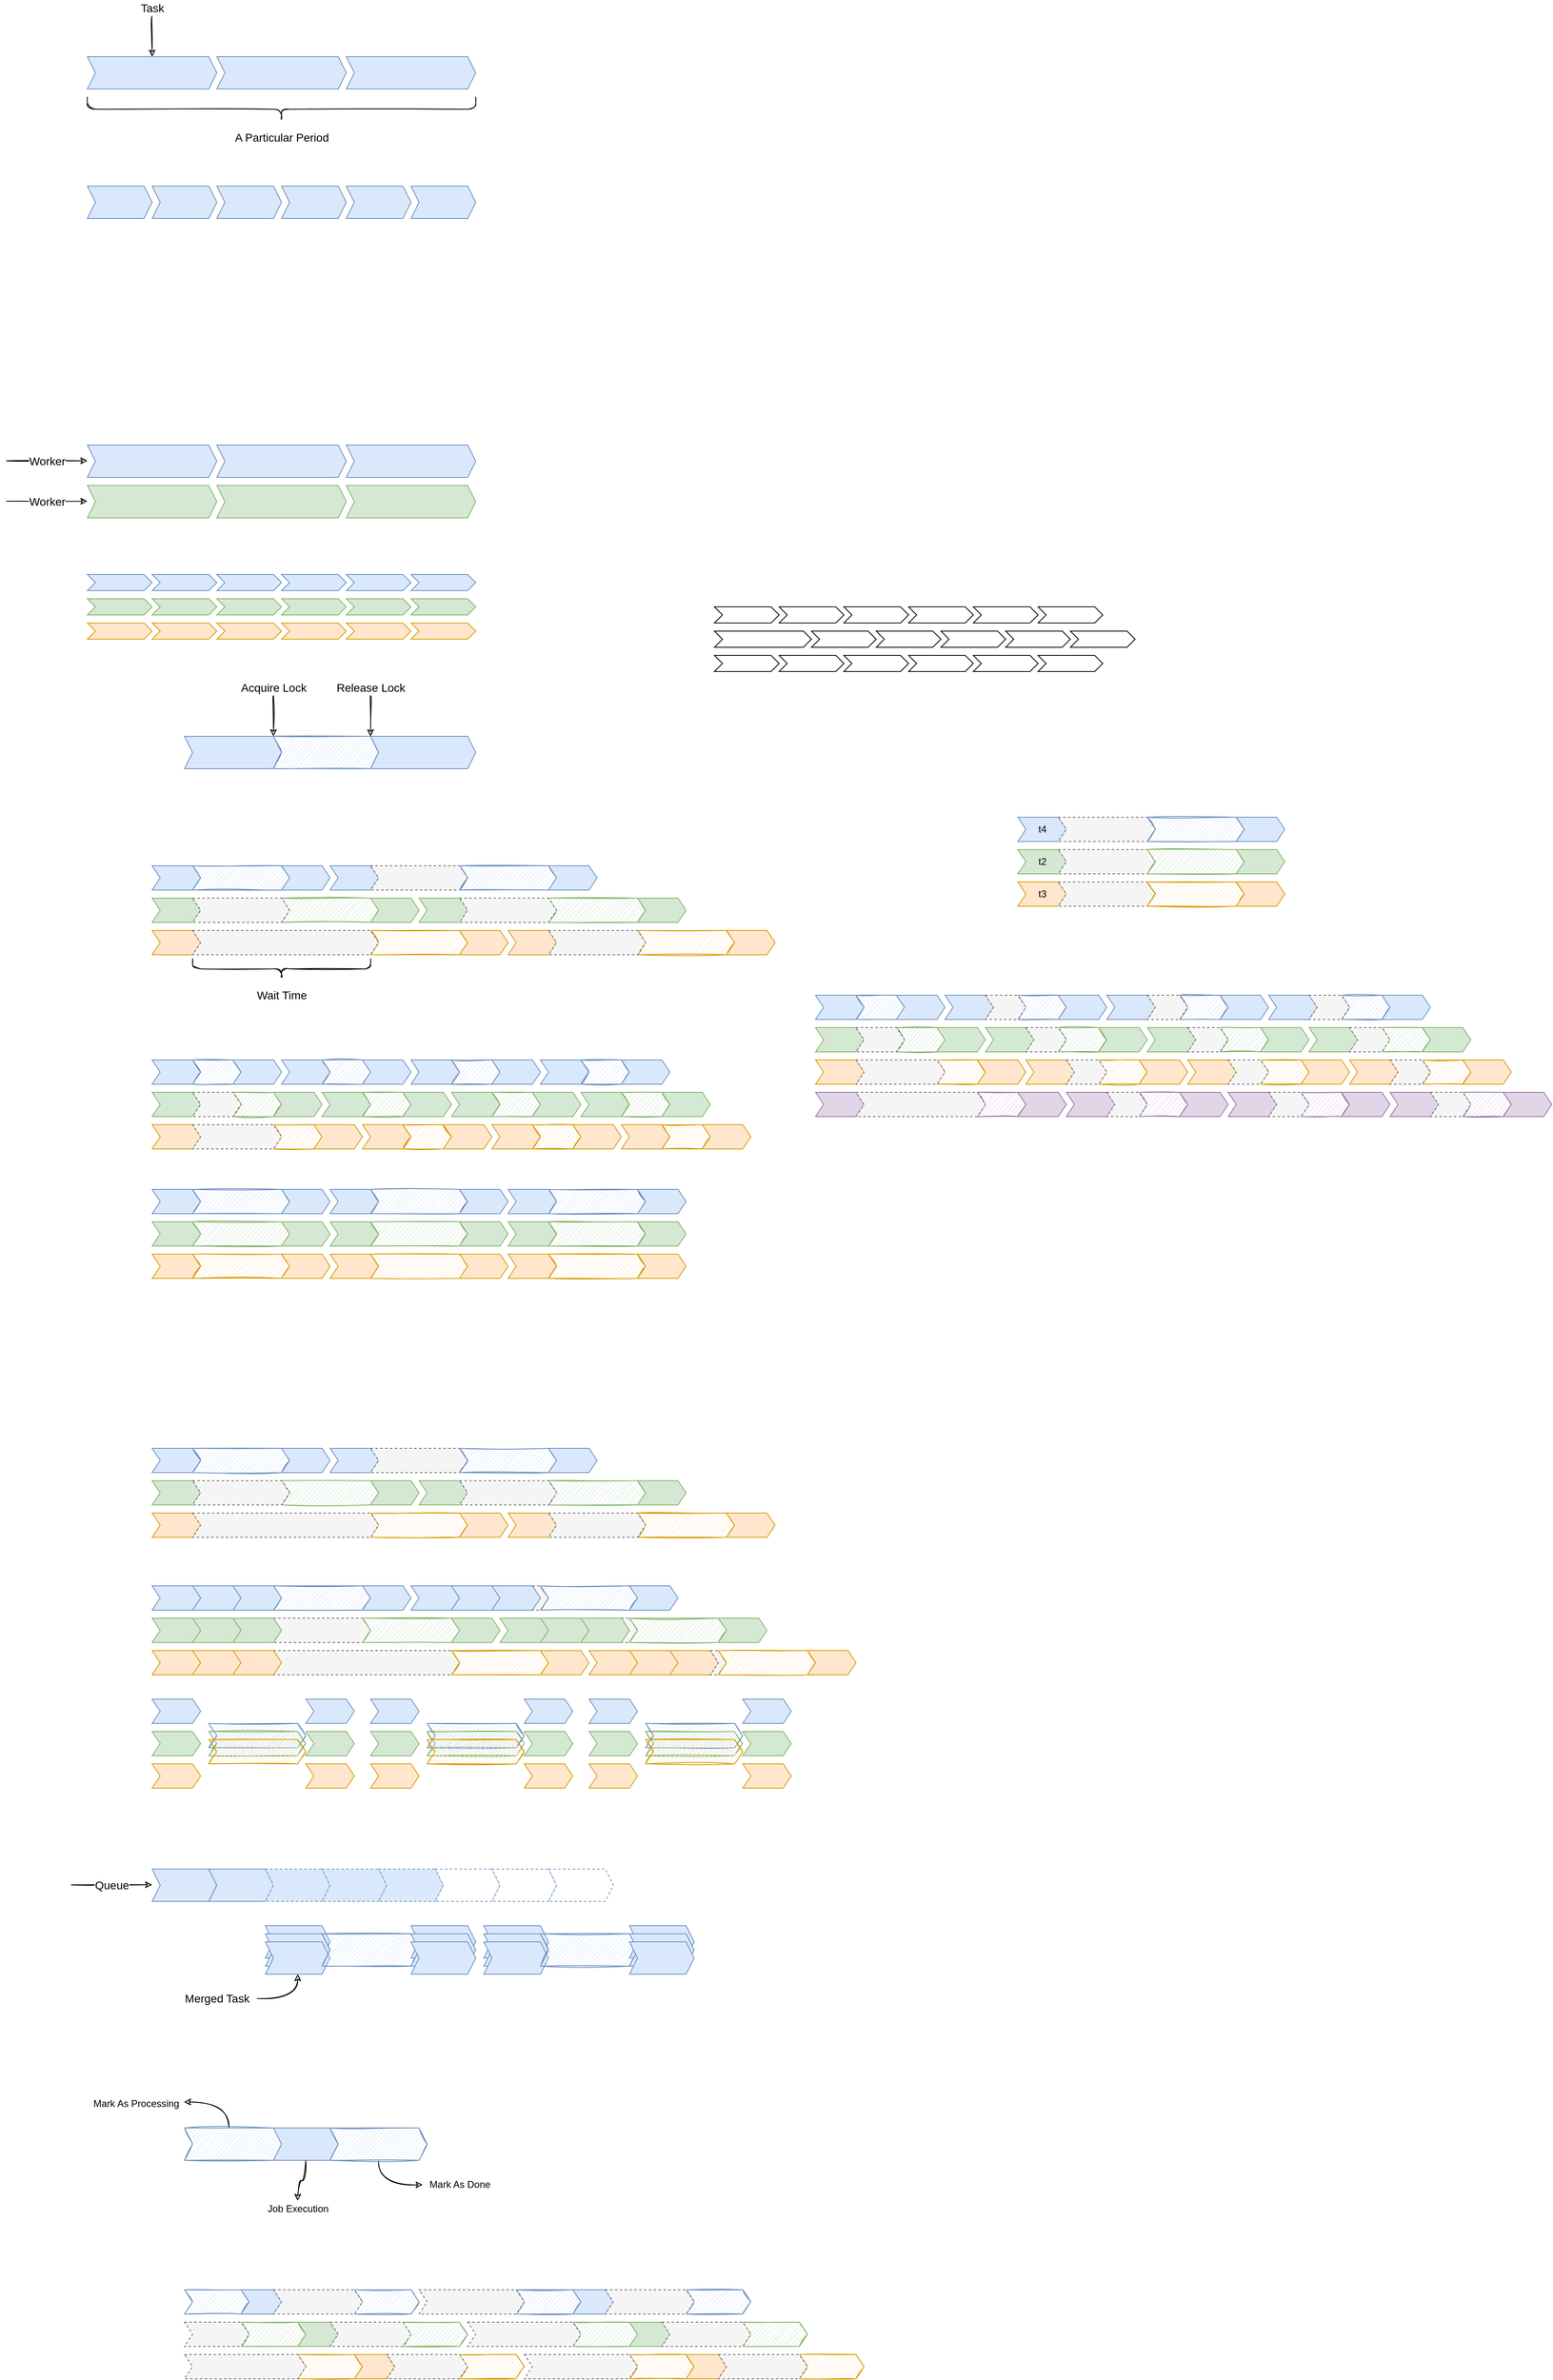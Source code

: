 <mxfile version="13.9.6" type="onedrive"><diagram id="TLug5CECLxrTzg1s3zaW" name="Page-1"><mxGraphModel dx="1426" dy="2067" grid="1" gridSize="10" guides="1" tooltips="1" connect="1" arrows="1" fold="1" page="1" pageScale="1" pageWidth="827" pageHeight="1169" math="0" shadow="0"><root><mxCell id="0"/><mxCell id="1" parent="0"/><mxCell id="Irhyzr82Q1mK5vITxl_t-255" value="" style="html=1;shadow=0;dashed=1;align=center;verticalAlign=middle;shape=mxgraph.arrows2.arrow;dy=0;dx=10;notch=10;sketch=0;gradientDirection=north;strokeColor=#666666;fillColor=#f5f5f5;comic=0;fontColor=#333333;" parent="1" vertex="1"><mxGeometry x="390" y="1490" width="230" height="30" as="geometry"/></mxCell><mxCell id="Irhyzr82Q1mK5vITxl_t-241" value="" style="html=1;shadow=0;dashed=1;align=center;verticalAlign=middle;shape=mxgraph.arrows2.arrow;dy=0;dx=10;notch=10;sketch=0;gradientDirection=north;strokeColor=#666666;fillColor=#f5f5f5;comic=0;fontColor=#333333;" parent="1" vertex="1"><mxGeometry x="390" y="1450" width="120" height="30" as="geometry"/></mxCell><mxCell id="Irhyzr82Q1mK5vITxl_t-1" value="" style="html=1;shadow=0;dashed=0;align=center;verticalAlign=middle;shape=mxgraph.arrows2.arrow;dy=0;dx=10;notch=10;fillColor=#dae8fc;strokeColor=#6c8ebf;" parent="1" vertex="1"><mxGeometry x="160" y="-320" width="80" height="40" as="geometry"/></mxCell><mxCell id="Irhyzr82Q1mK5vITxl_t-2" value="" style="html=1;shadow=0;dashed=0;align=center;verticalAlign=middle;shape=mxgraph.arrows2.arrow;dy=0;dx=10;notch=10;fillColor=#dae8fc;strokeColor=#6c8ebf;" parent="1" vertex="1"><mxGeometry x="240" y="-320" width="80" height="40" as="geometry"/></mxCell><mxCell id="Irhyzr82Q1mK5vITxl_t-3" value="" style="html=1;shadow=0;dashed=0;align=center;verticalAlign=middle;shape=mxgraph.arrows2.arrow;dy=0;dx=10;notch=10;fillColor=#dae8fc;strokeColor=#6c8ebf;" parent="1" vertex="1"><mxGeometry x="320" y="-320" width="80" height="40" as="geometry"/></mxCell><mxCell id="Irhyzr82Q1mK5vITxl_t-4" value="" style="html=1;shadow=0;dashed=0;align=center;verticalAlign=middle;shape=mxgraph.arrows2.arrow;dy=0;dx=10;notch=10;fillColor=#dae8fc;strokeColor=#6c8ebf;" parent="1" vertex="1"><mxGeometry x="400" y="-320" width="80" height="40" as="geometry"/></mxCell><mxCell id="Irhyzr82Q1mK5vITxl_t-5" value="" style="html=1;shadow=0;dashed=0;align=center;verticalAlign=middle;shape=mxgraph.arrows2.arrow;dy=0;dx=10;notch=10;fillColor=#dae8fc;strokeColor=#6c8ebf;" parent="1" vertex="1"><mxGeometry x="160" y="-480" width="160" height="40" as="geometry"/></mxCell><mxCell id="Irhyzr82Q1mK5vITxl_t-11" value="" style="html=1;shadow=0;dashed=0;align=center;verticalAlign=middle;shape=mxgraph.arrows2.arrow;dy=0;dx=10;notch=10;fillColor=#dae8fc;strokeColor=#6c8ebf;" parent="1" vertex="1"><mxGeometry x="480" y="-320" width="80" height="40" as="geometry"/></mxCell><mxCell id="Irhyzr82Q1mK5vITxl_t-12" value="" style="html=1;shadow=0;dashed=0;align=center;verticalAlign=middle;shape=mxgraph.arrows2.arrow;dy=0;dx=10;notch=10;fillColor=#dae8fc;strokeColor=#6c8ebf;" parent="1" vertex="1"><mxGeometry x="560" y="-320" width="80" height="40" as="geometry"/></mxCell><mxCell id="Irhyzr82Q1mK5vITxl_t-13" value="" style="html=1;shadow=0;dashed=0;align=center;verticalAlign=middle;shape=mxgraph.arrows2.arrow;dy=0;dx=10;notch=10;fillColor=#dae8fc;strokeColor=#6c8ebf;" parent="1" vertex="1"><mxGeometry x="320" y="-480" width="160" height="40" as="geometry"/></mxCell><mxCell id="Irhyzr82Q1mK5vITxl_t-14" value="" style="html=1;shadow=0;dashed=0;align=center;verticalAlign=middle;shape=mxgraph.arrows2.arrow;dy=0;dx=10;notch=10;fillColor=#dae8fc;strokeColor=#6c8ebf;" parent="1" vertex="1"><mxGeometry x="480" y="-480" width="160" height="40" as="geometry"/></mxCell><mxCell id="Irhyzr82Q1mK5vITxl_t-15" value="" style="html=1;shadow=0;dashed=0;align=center;verticalAlign=middle;shape=mxgraph.arrows2.arrow;dy=0;dx=10;notch=10;fillColor=#dae8fc;strokeColor=#6c8ebf;" parent="1" vertex="1"><mxGeometry x="160" y="160" width="80" height="20" as="geometry"/></mxCell><mxCell id="Irhyzr82Q1mK5vITxl_t-16" value="" style="html=1;shadow=0;dashed=0;align=center;verticalAlign=middle;shape=mxgraph.arrows2.arrow;dy=0;dx=10;notch=10;fillColor=#dae8fc;strokeColor=#6c8ebf;" parent="1" vertex="1"><mxGeometry x="240" y="160" width="80" height="20" as="geometry"/></mxCell><mxCell id="Irhyzr82Q1mK5vITxl_t-17" value="" style="html=1;shadow=0;dashed=0;align=center;verticalAlign=middle;shape=mxgraph.arrows2.arrow;dy=0;dx=10;notch=10;fillColor=#dae8fc;strokeColor=#6c8ebf;" parent="1" vertex="1"><mxGeometry x="320" y="160" width="80" height="20" as="geometry"/></mxCell><mxCell id="Irhyzr82Q1mK5vITxl_t-18" value="" style="html=1;shadow=0;dashed=0;align=center;verticalAlign=middle;shape=mxgraph.arrows2.arrow;dy=0;dx=10;notch=10;fillColor=#dae8fc;strokeColor=#6c8ebf;" parent="1" vertex="1"><mxGeometry x="400" y="160" width="80" height="20" as="geometry"/></mxCell><mxCell id="Irhyzr82Q1mK5vITxl_t-19" value="" style="html=1;shadow=0;dashed=0;align=center;verticalAlign=middle;shape=mxgraph.arrows2.arrow;dy=0;dx=10;notch=10;fillColor=#dae8fc;strokeColor=#6c8ebf;" parent="1" vertex="1"><mxGeometry x="480" y="160" width="80" height="20" as="geometry"/></mxCell><mxCell id="Irhyzr82Q1mK5vITxl_t-20" value="" style="html=1;shadow=0;dashed=0;align=center;verticalAlign=middle;shape=mxgraph.arrows2.arrow;dy=0;dx=10;notch=10;fillColor=#dae8fc;strokeColor=#6c8ebf;" parent="1" vertex="1"><mxGeometry x="560" y="160" width="80" height="20" as="geometry"/></mxCell><mxCell id="Irhyzr82Q1mK5vITxl_t-21" value="" style="html=1;shadow=0;dashed=0;align=center;verticalAlign=middle;shape=mxgraph.arrows2.arrow;dy=0;dx=10;notch=10;fillColor=#d5e8d4;strokeColor=#82b366;" parent="1" vertex="1"><mxGeometry x="160" y="190" width="80" height="20" as="geometry"/></mxCell><mxCell id="Irhyzr82Q1mK5vITxl_t-22" value="" style="html=1;shadow=0;dashed=0;align=center;verticalAlign=middle;shape=mxgraph.arrows2.arrow;dy=0;dx=10;notch=10;fillColor=#d5e8d4;strokeColor=#82b366;" parent="1" vertex="1"><mxGeometry x="240" y="190" width="80" height="20" as="geometry"/></mxCell><mxCell id="Irhyzr82Q1mK5vITxl_t-23" value="" style="html=1;shadow=0;dashed=0;align=center;verticalAlign=middle;shape=mxgraph.arrows2.arrow;dy=0;dx=10;notch=10;fillColor=#d5e8d4;strokeColor=#82b366;" parent="1" vertex="1"><mxGeometry x="320" y="190" width="80" height="20" as="geometry"/></mxCell><mxCell id="Irhyzr82Q1mK5vITxl_t-24" value="" style="html=1;shadow=0;dashed=0;align=center;verticalAlign=middle;shape=mxgraph.arrows2.arrow;dy=0;dx=10;notch=10;fillColor=#d5e8d4;strokeColor=#82b366;" parent="1" vertex="1"><mxGeometry x="400" y="190" width="80" height="20" as="geometry"/></mxCell><mxCell id="Irhyzr82Q1mK5vITxl_t-25" value="" style="html=1;shadow=0;dashed=0;align=center;verticalAlign=middle;shape=mxgraph.arrows2.arrow;dy=0;dx=10;notch=10;fillColor=#d5e8d4;strokeColor=#82b366;" parent="1" vertex="1"><mxGeometry x="480" y="190" width="80" height="20" as="geometry"/></mxCell><mxCell id="Irhyzr82Q1mK5vITxl_t-26" value="" style="html=1;shadow=0;dashed=0;align=center;verticalAlign=middle;shape=mxgraph.arrows2.arrow;dy=0;dx=10;notch=10;fillColor=#d5e8d4;strokeColor=#82b366;" parent="1" vertex="1"><mxGeometry x="560" y="190" width="80" height="20" as="geometry"/></mxCell><mxCell id="Irhyzr82Q1mK5vITxl_t-27" value="" style="html=1;shadow=0;dashed=0;align=center;verticalAlign=middle;shape=mxgraph.arrows2.arrow;dy=0;dx=10;notch=10;fillColor=#dae8fc;strokeColor=#6c8ebf;" parent="1" vertex="1"><mxGeometry x="240" y="520" width="60" height="30" as="geometry"/></mxCell><mxCell id="Irhyzr82Q1mK5vITxl_t-28" value="" style="html=1;shadow=0;dashed=0;align=center;verticalAlign=middle;shape=mxgraph.arrows2.arrow;dy=0;dx=10;notch=10;fillColor=#d5e8d4;strokeColor=#82b366;" parent="1" vertex="1"><mxGeometry x="240" y="560" width="60" height="30" as="geometry"/></mxCell><mxCell id="Irhyzr82Q1mK5vITxl_t-30" value="" style="html=1;shadow=0;align=center;verticalAlign=middle;shape=mxgraph.arrows2.arrow;dy=0;dx=10;notch=10;fillColor=#dae8fc;strokeColor=#6c8ebf;sketch=1;perimeterSpacing=0;comic=0;backgroundOutline=0;container=0;fixDash=0;snapToPoint=0;headCrossline=0;tailCrossline=0;treeFolding=0;" parent="1" vertex="1"><mxGeometry x="290" y="520" width="120" height="30" as="geometry"/></mxCell><mxCell id="Irhyzr82Q1mK5vITxl_t-31" value="" style="html=1;shadow=0;dashed=0;align=center;verticalAlign=middle;shape=mxgraph.arrows2.arrow;dy=0;dx=10;notch=10;fillColor=#d5e8d4;strokeColor=#82b366;sketch=1;" parent="1" vertex="1"><mxGeometry x="400" y="560" width="120" height="30" as="geometry"/></mxCell><mxCell id="Irhyzr82Q1mK5vITxl_t-32" value="" style="html=1;shadow=0;dashed=0;align=center;verticalAlign=middle;shape=mxgraph.arrows2.arrow;dy=0;dx=10;notch=10;fillColor=#dae8fc;strokeColor=#6c8ebf;" parent="1" vertex="1"><mxGeometry x="400" y="520" width="60" height="30" as="geometry"/></mxCell><mxCell id="Irhyzr82Q1mK5vITxl_t-33" value="" style="html=1;shadow=0;dashed=0;align=center;verticalAlign=middle;shape=mxgraph.arrows2.arrow;dy=0;dx=10;notch=10;fillColor=#d5e8d4;strokeColor=#82b366;" parent="1" vertex="1"><mxGeometry x="510" y="560" width="60" height="30" as="geometry"/></mxCell><mxCell id="Irhyzr82Q1mK5vITxl_t-40" value="" style="html=1;shadow=0;dashed=0;align=center;verticalAlign=middle;shape=mxgraph.arrows2.arrow;dy=0;dx=10;notch=10;fillColor=#ffe6cc;strokeColor=#d79b00;" parent="1" vertex="1"><mxGeometry x="240" y="600" width="60" height="30" as="geometry"/></mxCell><mxCell id="Irhyzr82Q1mK5vITxl_t-41" value="" style="html=1;shadow=0;dashed=0;align=center;verticalAlign=middle;shape=mxgraph.arrows2.arrow;dy=0;dx=10;notch=10;fillColor=#ffe6cc;strokeColor=#d79b00;sketch=1;" parent="1" vertex="1"><mxGeometry x="510" y="600" width="120" height="30" as="geometry"/></mxCell><mxCell id="Irhyzr82Q1mK5vITxl_t-42" value="" style="html=1;shadow=0;dashed=0;align=center;verticalAlign=middle;shape=mxgraph.arrows2.arrow;dy=0;dx=10;notch=10;fillColor=#ffe6cc;strokeColor=#d79b00;" parent="1" vertex="1"><mxGeometry x="620" y="600" width="60" height="30" as="geometry"/></mxCell><mxCell id="Irhyzr82Q1mK5vITxl_t-52" value="" style="html=1;shadow=0;dashed=1;align=center;verticalAlign=middle;shape=mxgraph.arrows2.arrow;dy=0;dx=10;notch=10;sketch=0;gradientDirection=north;strokeColor=#666666;fillColor=#f5f5f5;comic=0;fontColor=#333333;" parent="1" vertex="1"><mxGeometry x="290" y="560" width="120" height="30" as="geometry"/></mxCell><mxCell id="Irhyzr82Q1mK5vITxl_t-54" value="" style="html=1;shadow=0;dashed=1;align=center;verticalAlign=middle;shape=mxgraph.arrows2.arrow;dy=0;dx=10;notch=10;sketch=0;gradientDirection=north;strokeColor=#666666;fillColor=#f5f5f5;comic=0;fontColor=#333333;" parent="1" vertex="1"><mxGeometry x="290" y="600" width="230" height="30" as="geometry"/></mxCell><mxCell id="Irhyzr82Q1mK5vITxl_t-56" value="" style="html=1;shadow=0;dashed=0;align=center;verticalAlign=middle;shape=mxgraph.arrows2.arrow;dy=0;dx=10;notch=10;fillColor=#dae8fc;strokeColor=#6c8ebf;" parent="1" vertex="1"><mxGeometry x="460" y="520" width="60" height="30" as="geometry"/></mxCell><mxCell id="Irhyzr82Q1mK5vITxl_t-58" value="" style="html=1;shadow=0;dashed=1;align=center;verticalAlign=middle;shape=mxgraph.arrows2.arrow;dy=0;dx=10;notch=10;sketch=0;gradientDirection=north;strokeColor=#666666;fillColor=#f5f5f5;comic=0;fontColor=#333333;" parent="1" vertex="1"><mxGeometry x="510" y="520" width="120" height="30" as="geometry"/></mxCell><mxCell id="Irhyzr82Q1mK5vITxl_t-59" value="" style="html=1;shadow=0;align=center;verticalAlign=middle;shape=mxgraph.arrows2.arrow;dy=0;dx=10;notch=10;fillColor=#dae8fc;strokeColor=#6c8ebf;sketch=1;perimeterSpacing=0;comic=0;backgroundOutline=0;container=0;fixDash=0;snapToPoint=0;headCrossline=0;tailCrossline=0;treeFolding=0;" parent="1" vertex="1"><mxGeometry x="620" y="520" width="120" height="30" as="geometry"/></mxCell><mxCell id="Irhyzr82Q1mK5vITxl_t-60" value="" style="html=1;shadow=0;dashed=0;align=center;verticalAlign=middle;shape=mxgraph.arrows2.arrow;dy=0;dx=10;notch=10;fillColor=#dae8fc;strokeColor=#6c8ebf;" parent="1" vertex="1"><mxGeometry x="730" y="520" width="60" height="30" as="geometry"/></mxCell><mxCell id="Irhyzr82Q1mK5vITxl_t-61" value="" style="html=1;shadow=0;dashed=0;align=center;verticalAlign=middle;shape=mxgraph.arrows2.arrow;dy=0;dx=10;notch=10;fillColor=#d5e8d4;strokeColor=#82b366;" parent="1" vertex="1"><mxGeometry x="570" y="560" width="60" height="30" as="geometry"/></mxCell><mxCell id="Irhyzr82Q1mK5vITxl_t-62" value="" style="html=1;shadow=0;dashed=0;align=center;verticalAlign=middle;shape=mxgraph.arrows2.arrow;dy=0;dx=10;notch=10;fillColor=#d5e8d4;strokeColor=#82b366;sketch=1;" parent="1" vertex="1"><mxGeometry x="730" y="560" width="120" height="30" as="geometry"/></mxCell><mxCell id="Irhyzr82Q1mK5vITxl_t-63" value="" style="html=1;shadow=0;dashed=1;align=center;verticalAlign=middle;shape=mxgraph.arrows2.arrow;dy=0;dx=10;notch=10;sketch=0;gradientDirection=north;strokeColor=#666666;fillColor=#f5f5f5;comic=0;fontColor=#333333;" parent="1" vertex="1"><mxGeometry x="620" y="560" width="120" height="30" as="geometry"/></mxCell><mxCell id="Irhyzr82Q1mK5vITxl_t-64" value="" style="html=1;shadow=0;dashed=0;align=center;verticalAlign=middle;shape=mxgraph.arrows2.arrow;dy=0;dx=10;notch=10;fillColor=#ffe6cc;strokeColor=#d79b00;" parent="1" vertex="1"><mxGeometry x="680" y="600" width="60" height="30" as="geometry"/></mxCell><mxCell id="Irhyzr82Q1mK5vITxl_t-65" value="" style="html=1;shadow=0;dashed=0;align=center;verticalAlign=middle;shape=mxgraph.arrows2.arrow;dy=0;dx=10;notch=10;fillColor=#d5e8d4;strokeColor=#82b366;" parent="1" vertex="1"><mxGeometry x="840" y="560" width="60" height="30" as="geometry"/></mxCell><mxCell id="Irhyzr82Q1mK5vITxl_t-66" value="" style="html=1;shadow=0;dashed=0;align=center;verticalAlign=middle;shape=mxgraph.arrows2.arrow;dy=0;dx=10;notch=10;fillColor=#ffe6cc;strokeColor=#d79b00;sketch=1;" parent="1" vertex="1"><mxGeometry x="840" y="600" width="120" height="30" as="geometry"/></mxCell><mxCell id="Irhyzr82Q1mK5vITxl_t-67" value="t4" style="html=1;shadow=0;dashed=0;align=center;verticalAlign=middle;shape=mxgraph.arrows2.arrow;dy=0;dx=10;notch=10;fillColor=#dae8fc;strokeColor=#6c8ebf;" parent="1" vertex="1"><mxGeometry x="1310" y="460" width="60" height="30" as="geometry"/></mxCell><mxCell id="Irhyzr82Q1mK5vITxl_t-68" value="" style="html=1;shadow=0;dashed=1;align=center;verticalAlign=middle;shape=mxgraph.arrows2.arrow;dy=0;dx=10;notch=10;sketch=0;gradientDirection=north;strokeColor=#666666;fillColor=#f5f5f5;comic=0;fontColor=#333333;" parent="1" vertex="1"><mxGeometry x="730" y="600" width="120" height="30" as="geometry"/></mxCell><mxCell id="Irhyzr82Q1mK5vITxl_t-69" value="" style="html=1;shadow=0;dashed=1;align=center;verticalAlign=middle;shape=mxgraph.arrows2.arrow;dy=0;dx=10;notch=10;sketch=0;gradientDirection=north;strokeColor=#666666;fillColor=#f5f5f5;comic=0;fontColor=#333333;" parent="1" vertex="1"><mxGeometry x="1360" y="460" width="120" height="30" as="geometry"/></mxCell><mxCell id="Irhyzr82Q1mK5vITxl_t-70" value="" style="html=1;shadow=0;align=center;verticalAlign=middle;shape=mxgraph.arrows2.arrow;dy=0;dx=10;notch=10;fillColor=#dae8fc;strokeColor=#6c8ebf;sketch=1;perimeterSpacing=0;comic=0;backgroundOutline=0;container=0;fixDash=0;snapToPoint=0;headCrossline=0;tailCrossline=0;treeFolding=0;" parent="1" vertex="1"><mxGeometry x="1470" y="460" width="120" height="30" as="geometry"/></mxCell><mxCell id="Irhyzr82Q1mK5vITxl_t-71" value="t2" style="html=1;shadow=0;dashed=0;align=center;verticalAlign=middle;shape=mxgraph.arrows2.arrow;dy=0;dx=10;notch=10;fillColor=#d5e8d4;strokeColor=#82b366;" parent="1" vertex="1"><mxGeometry x="1310" y="500" width="60" height="30" as="geometry"/></mxCell><mxCell id="Irhyzr82Q1mK5vITxl_t-72" value="" style="html=1;shadow=0;dashed=1;align=center;verticalAlign=middle;shape=mxgraph.arrows2.arrow;dy=0;dx=10;notch=10;sketch=0;gradientDirection=north;strokeColor=#666666;fillColor=#f5f5f5;comic=0;fontColor=#333333;" parent="1" vertex="1"><mxGeometry x="1360" y="500" width="120" height="30" as="geometry"/></mxCell><mxCell id="Irhyzr82Q1mK5vITxl_t-73" value="" style="html=1;shadow=0;dashed=0;align=center;verticalAlign=middle;shape=mxgraph.arrows2.arrow;dy=0;dx=10;notch=10;fillColor=#d5e8d4;strokeColor=#82b366;sketch=1;" parent="1" vertex="1"><mxGeometry x="1470" y="500" width="120" height="30" as="geometry"/></mxCell><mxCell id="Irhyzr82Q1mK5vITxl_t-75" value="" style="html=1;shadow=0;dashed=0;align=center;verticalAlign=middle;shape=mxgraph.arrows2.arrow;dy=0;dx=10;notch=10;fillColor=#ffe6cc;strokeColor=#d79b00;" parent="1" vertex="1"><mxGeometry x="950" y="600" width="60" height="30" as="geometry"/></mxCell><mxCell id="Irhyzr82Q1mK5vITxl_t-77" value="t3" style="html=1;shadow=0;dashed=0;align=center;verticalAlign=middle;shape=mxgraph.arrows2.arrow;dy=0;dx=10;notch=10;fillColor=#ffe6cc;strokeColor=#d79b00;" parent="1" vertex="1"><mxGeometry x="1310" y="540" width="60" height="30" as="geometry"/></mxCell><mxCell id="Irhyzr82Q1mK5vITxl_t-78" value="" style="html=1;shadow=0;dashed=1;align=center;verticalAlign=middle;shape=mxgraph.arrows2.arrow;dy=0;dx=10;notch=10;sketch=0;gradientDirection=north;strokeColor=#666666;fillColor=#f5f5f5;comic=0;fontColor=#333333;" parent="1" vertex="1"><mxGeometry x="1360" y="540" width="120" height="30" as="geometry"/></mxCell><mxCell id="Irhyzr82Q1mK5vITxl_t-79" value="" style="html=1;shadow=0;dashed=0;align=center;verticalAlign=middle;shape=mxgraph.arrows2.arrow;dy=0;dx=10;notch=10;fillColor=#dae8fc;strokeColor=#6c8ebf;" parent="1" vertex="1"><mxGeometry x="1580" y="460" width="60" height="30" as="geometry"/></mxCell><mxCell id="Irhyzr82Q1mK5vITxl_t-80" value="" style="html=1;shadow=0;dashed=0;align=center;verticalAlign=middle;shape=mxgraph.arrows2.arrow;dy=0;dx=10;notch=10;fillColor=#d5e8d4;strokeColor=#82b366;" parent="1" vertex="1"><mxGeometry x="1580" y="500" width="60" height="30" as="geometry"/></mxCell><mxCell id="Irhyzr82Q1mK5vITxl_t-81" value="" style="html=1;shadow=0;dashed=0;align=center;verticalAlign=middle;shape=mxgraph.arrows2.arrow;dy=0;dx=10;notch=10;fillColor=#ffe6cc;strokeColor=#d79b00;sketch=1;" parent="1" vertex="1"><mxGeometry x="1470" y="540" width="120" height="30" as="geometry"/></mxCell><mxCell id="Irhyzr82Q1mK5vITxl_t-82" value="" style="html=1;shadow=0;dashed=0;align=center;verticalAlign=middle;shape=mxgraph.arrows2.arrow;dy=0;dx=10;notch=10;fillColor=#ffe6cc;strokeColor=#d79b00;" parent="1" vertex="1"><mxGeometry x="1580" y="540" width="60" height="30" as="geometry"/></mxCell><mxCell id="Irhyzr82Q1mK5vITxl_t-83" value="" style="html=1;shadow=0;dashed=0;align=center;verticalAlign=middle;shape=mxgraph.arrows2.arrow;dy=0;dx=10;notch=10;fillColor=#dae8fc;strokeColor=#6c8ebf;" parent="1" vertex="1"><mxGeometry x="240" y="760" width="60" height="30" as="geometry"/></mxCell><mxCell id="Irhyzr82Q1mK5vITxl_t-84" value="" style="html=1;shadow=0;dashed=0;align=center;verticalAlign=middle;shape=mxgraph.arrows2.arrow;dy=0;dx=10;notch=10;fillColor=#d5e8d4;strokeColor=#82b366;" parent="1" vertex="1"><mxGeometry x="240" y="800" width="60" height="30" as="geometry"/></mxCell><mxCell id="Irhyzr82Q1mK5vITxl_t-85" value="" style="html=1;shadow=0;align=center;verticalAlign=middle;shape=mxgraph.arrows2.arrow;dy=0;dx=10;notch=10;fillColor=#dae8fc;strokeColor=#6c8ebf;sketch=1;perimeterSpacing=0;comic=0;backgroundOutline=0;container=0;fixDash=0;snapToPoint=0;headCrossline=0;tailCrossline=0;treeFolding=0;" parent="1" vertex="1"><mxGeometry x="290" y="760" width="60" height="30" as="geometry"/></mxCell><mxCell id="Irhyzr82Q1mK5vITxl_t-86" value="" style="html=1;shadow=0;dashed=0;align=center;verticalAlign=middle;shape=mxgraph.arrows2.arrow;dy=0;dx=10;notch=10;fillColor=#d5e8d4;strokeColor=#82b366;sketch=1;" parent="1" vertex="1"><mxGeometry x="340" y="800" width="60" height="30" as="geometry"/></mxCell><mxCell id="Irhyzr82Q1mK5vITxl_t-87" value="" style="html=1;shadow=0;dashed=0;align=center;verticalAlign=middle;shape=mxgraph.arrows2.arrow;dy=0;dx=10;notch=10;fillColor=#dae8fc;strokeColor=#6c8ebf;" parent="1" vertex="1"><mxGeometry x="340" y="760" width="60" height="30" as="geometry"/></mxCell><mxCell id="Irhyzr82Q1mK5vITxl_t-88" value="" style="html=1;shadow=0;dashed=0;align=center;verticalAlign=middle;shape=mxgraph.arrows2.arrow;dy=0;dx=10;notch=10;fillColor=#d5e8d4;strokeColor=#82b366;" parent="1" vertex="1"><mxGeometry x="390" y="800" width="60" height="30" as="geometry"/></mxCell><mxCell id="Irhyzr82Q1mK5vITxl_t-89" value="" style="html=1;shadow=0;dashed=0;align=center;verticalAlign=middle;shape=mxgraph.arrows2.arrow;dy=0;dx=10;notch=10;fillColor=#ffe6cc;strokeColor=#d79b00;" parent="1" vertex="1"><mxGeometry x="240" y="840" width="60" height="30" as="geometry"/></mxCell><mxCell id="Irhyzr82Q1mK5vITxl_t-90" value="" style="html=1;shadow=0;dashed=0;align=center;verticalAlign=middle;shape=mxgraph.arrows2.arrow;dy=0;dx=10;notch=10;fillColor=#ffe6cc;strokeColor=#d79b00;sketch=1;" parent="1" vertex="1"><mxGeometry x="390" y="840" width="60" height="30" as="geometry"/></mxCell><mxCell id="Irhyzr82Q1mK5vITxl_t-91" value="" style="html=1;shadow=0;dashed=0;align=center;verticalAlign=middle;shape=mxgraph.arrows2.arrow;dy=0;dx=10;notch=10;fillColor=#ffe6cc;strokeColor=#d79b00;" parent="1" vertex="1"><mxGeometry x="440" y="840" width="60" height="30" as="geometry"/></mxCell><mxCell id="Irhyzr82Q1mK5vITxl_t-92" value="" style="html=1;shadow=0;dashed=1;align=center;verticalAlign=middle;shape=mxgraph.arrows2.arrow;dy=0;dx=10;notch=10;sketch=0;gradientDirection=north;strokeColor=#666666;fillColor=#f5f5f5;comic=0;fontColor=#333333;" parent="1" vertex="1"><mxGeometry x="290" y="800" width="60" height="30" as="geometry"/></mxCell><mxCell id="Irhyzr82Q1mK5vITxl_t-93" value="" style="html=1;shadow=0;dashed=1;align=center;verticalAlign=middle;shape=mxgraph.arrows2.arrow;dy=0;dx=10;notch=10;sketch=0;gradientDirection=north;strokeColor=#666666;fillColor=#f5f5f5;comic=0;fontColor=#333333;" parent="1" vertex="1"><mxGeometry x="290" y="840" width="110" height="30" as="geometry"/></mxCell><mxCell id="Irhyzr82Q1mK5vITxl_t-94" value="" style="html=1;shadow=0;dashed=0;align=center;verticalAlign=middle;shape=mxgraph.arrows2.arrow;dy=0;dx=10;notch=10;fillColor=#dae8fc;strokeColor=#6c8ebf;" parent="1" vertex="1"><mxGeometry x="400" y="760" width="60" height="30" as="geometry"/></mxCell><mxCell id="Irhyzr82Q1mK5vITxl_t-96" value="" style="html=1;shadow=0;align=center;verticalAlign=middle;shape=mxgraph.arrows2.arrow;dy=0;dx=10;notch=10;fillColor=#dae8fc;strokeColor=#6c8ebf;sketch=1;perimeterSpacing=0;comic=0;backgroundOutline=0;container=0;fixDash=0;snapToPoint=0;headCrossline=0;tailCrossline=0;treeFolding=0;" parent="1" vertex="1"><mxGeometry x="450" y="760" width="60" height="30" as="geometry"/></mxCell><mxCell id="Irhyzr82Q1mK5vITxl_t-97" value="" style="html=1;shadow=0;dashed=0;align=center;verticalAlign=middle;shape=mxgraph.arrows2.arrow;dy=0;dx=10;notch=10;fillColor=#dae8fc;strokeColor=#6c8ebf;" parent="1" vertex="1"><mxGeometry x="500" y="760" width="60" height="30" as="geometry"/></mxCell><mxCell id="Irhyzr82Q1mK5vITxl_t-98" value="" style="html=1;shadow=0;dashed=0;align=center;verticalAlign=middle;shape=mxgraph.arrows2.arrow;dy=0;dx=10;notch=10;fillColor=#d5e8d4;strokeColor=#82b366;" parent="1" vertex="1"><mxGeometry x="450" y="800" width="60" height="30" as="geometry"/></mxCell><mxCell id="Irhyzr82Q1mK5vITxl_t-99" value="" style="html=1;shadow=0;dashed=0;align=center;verticalAlign=middle;shape=mxgraph.arrows2.arrow;dy=0;dx=10;notch=10;fillColor=#d5e8d4;strokeColor=#82b366;sketch=1;" parent="1" vertex="1"><mxGeometry x="500" y="800" width="60" height="30" as="geometry"/></mxCell><mxCell id="Irhyzr82Q1mK5vITxl_t-101" value="" style="html=1;shadow=0;dashed=0;align=center;verticalAlign=middle;shape=mxgraph.arrows2.arrow;dy=0;dx=10;notch=10;fillColor=#ffe6cc;strokeColor=#d79b00;" parent="1" vertex="1"><mxGeometry x="500" y="840" width="60" height="30" as="geometry"/></mxCell><mxCell id="Irhyzr82Q1mK5vITxl_t-102" value="" style="html=1;shadow=0;dashed=0;align=center;verticalAlign=middle;shape=mxgraph.arrows2.arrow;dy=0;dx=10;notch=10;fillColor=#d5e8d4;strokeColor=#82b366;" parent="1" vertex="1"><mxGeometry x="550" y="800" width="60" height="30" as="geometry"/></mxCell><mxCell id="Irhyzr82Q1mK5vITxl_t-103" value="" style="html=1;shadow=0;dashed=0;align=center;verticalAlign=middle;shape=mxgraph.arrows2.arrow;dy=0;dx=10;notch=10;fillColor=#ffe6cc;strokeColor=#d79b00;sketch=1;" parent="1" vertex="1"><mxGeometry x="550" y="840" width="60" height="30" as="geometry"/></mxCell><mxCell id="Irhyzr82Q1mK5vITxl_t-105" value="" style="html=1;shadow=0;dashed=0;align=center;verticalAlign=middle;shape=mxgraph.arrows2.arrow;dy=0;dx=10;notch=10;fillColor=#ffe6cc;strokeColor=#d79b00;" parent="1" vertex="1"><mxGeometry x="600" y="840" width="60" height="30" as="geometry"/></mxCell><mxCell id="Irhyzr82Q1mK5vITxl_t-106" value="" style="html=1;shadow=0;dashed=0;align=center;verticalAlign=middle;shape=mxgraph.arrows2.arrow;dy=0;dx=10;notch=10;fillColor=#dae8fc;strokeColor=#6c8ebf;" parent="1" vertex="1"><mxGeometry x="560" y="760" width="60" height="30" as="geometry"/></mxCell><mxCell id="Irhyzr82Q1mK5vITxl_t-107" value="" style="html=1;shadow=0;align=center;verticalAlign=middle;shape=mxgraph.arrows2.arrow;dy=0;dx=10;notch=10;fillColor=#dae8fc;strokeColor=#6c8ebf;sketch=1;perimeterSpacing=0;comic=0;backgroundOutline=0;container=0;fixDash=0;snapToPoint=0;headCrossline=0;tailCrossline=0;treeFolding=0;" parent="1" vertex="1"><mxGeometry x="610" y="760" width="60" height="30" as="geometry"/></mxCell><mxCell id="Irhyzr82Q1mK5vITxl_t-108" value="" style="html=1;shadow=0;dashed=0;align=center;verticalAlign=middle;shape=mxgraph.arrows2.arrow;dy=0;dx=10;notch=10;fillColor=#dae8fc;strokeColor=#6c8ebf;" parent="1" vertex="1"><mxGeometry x="660" y="760" width="60" height="30" as="geometry"/></mxCell><mxCell id="Irhyzr82Q1mK5vITxl_t-109" value="" style="html=1;shadow=0;dashed=0;align=center;verticalAlign=middle;shape=mxgraph.arrows2.arrow;dy=0;dx=10;notch=10;fillColor=#d5e8d4;strokeColor=#82b366;" parent="1" vertex="1"><mxGeometry x="610" y="800" width="60" height="30" as="geometry"/></mxCell><mxCell id="Irhyzr82Q1mK5vITxl_t-110" value="" style="html=1;shadow=0;dashed=0;align=center;verticalAlign=middle;shape=mxgraph.arrows2.arrow;dy=0;dx=10;notch=10;fillColor=#d5e8d4;strokeColor=#82b366;sketch=1;" parent="1" vertex="1"><mxGeometry x="660" y="800" width="60" height="30" as="geometry"/></mxCell><mxCell id="Irhyzr82Q1mK5vITxl_t-111" value="" style="html=1;shadow=0;dashed=0;align=center;verticalAlign=middle;shape=mxgraph.arrows2.arrow;dy=0;dx=10;notch=10;fillColor=#d5e8d4;strokeColor=#82b366;" parent="1" vertex="1"><mxGeometry x="710" y="800" width="60" height="30" as="geometry"/></mxCell><mxCell id="Irhyzr82Q1mK5vITxl_t-112" value="" style="html=1;shadow=0;dashed=0;align=center;verticalAlign=middle;shape=mxgraph.arrows2.arrow;dy=0;dx=10;notch=10;fillColor=#ffe6cc;strokeColor=#d79b00;" parent="1" vertex="1"><mxGeometry x="660" y="840" width="60" height="30" as="geometry"/></mxCell><mxCell id="Irhyzr82Q1mK5vITxl_t-113" value="" style="html=1;shadow=0;dashed=0;align=center;verticalAlign=middle;shape=mxgraph.arrows2.arrow;dy=0;dx=10;notch=10;fillColor=#ffe6cc;strokeColor=#d79b00;sketch=1;" parent="1" vertex="1"><mxGeometry x="710" y="840" width="60" height="30" as="geometry"/></mxCell><mxCell id="Irhyzr82Q1mK5vITxl_t-115" value="" style="html=1;shadow=0;dashed=0;align=center;verticalAlign=middle;shape=mxgraph.arrows2.arrow;dy=0;dx=10;notch=10;fillColor=#ffe6cc;strokeColor=#d79b00;" parent="1" vertex="1"><mxGeometry x="760" y="840" width="60" height="30" as="geometry"/></mxCell><mxCell id="Irhyzr82Q1mK5vITxl_t-116" value="" style="html=1;shadow=0;dashed=0;align=center;verticalAlign=middle;shape=mxgraph.arrows2.arrow;dy=0;dx=10;notch=10;fillColor=#dae8fc;strokeColor=#6c8ebf;" parent="1" vertex="1"><mxGeometry x="720" y="760" width="60" height="30" as="geometry"/></mxCell><mxCell id="Irhyzr82Q1mK5vITxl_t-117" value="" style="html=1;shadow=0;align=center;verticalAlign=middle;shape=mxgraph.arrows2.arrow;dy=0;dx=10;notch=10;fillColor=#dae8fc;strokeColor=#6c8ebf;sketch=1;perimeterSpacing=0;comic=0;backgroundOutline=0;container=0;fixDash=0;snapToPoint=0;headCrossline=0;tailCrossline=0;treeFolding=0;" parent="1" vertex="1"><mxGeometry x="770" y="760" width="60" height="30" as="geometry"/></mxCell><mxCell id="Irhyzr82Q1mK5vITxl_t-118" value="" style="html=1;shadow=0;dashed=0;align=center;verticalAlign=middle;shape=mxgraph.arrows2.arrow;dy=0;dx=10;notch=10;fillColor=#dae8fc;strokeColor=#6c8ebf;" parent="1" vertex="1"><mxGeometry x="820" y="760" width="60" height="30" as="geometry"/></mxCell><mxCell id="Irhyzr82Q1mK5vITxl_t-119" value="" style="html=1;shadow=0;dashed=0;align=center;verticalAlign=middle;shape=mxgraph.arrows2.arrow;dy=0;dx=10;notch=10;fillColor=#d5e8d4;strokeColor=#82b366;" parent="1" vertex="1"><mxGeometry x="770" y="800" width="60" height="30" as="geometry"/></mxCell><mxCell id="Irhyzr82Q1mK5vITxl_t-120" value="" style="html=1;shadow=0;dashed=0;align=center;verticalAlign=middle;shape=mxgraph.arrows2.arrow;dy=0;dx=10;notch=10;fillColor=#d5e8d4;strokeColor=#82b366;sketch=1;" parent="1" vertex="1"><mxGeometry x="820" y="800" width="60" height="30" as="geometry"/></mxCell><mxCell id="Irhyzr82Q1mK5vITxl_t-121" value="" style="html=1;shadow=0;dashed=0;align=center;verticalAlign=middle;shape=mxgraph.arrows2.arrow;dy=0;dx=10;notch=10;fillColor=#d5e8d4;strokeColor=#82b366;" parent="1" vertex="1"><mxGeometry x="870" y="800" width="60" height="30" as="geometry"/></mxCell><mxCell id="Irhyzr82Q1mK5vITxl_t-122" value="" style="html=1;shadow=0;dashed=0;align=center;verticalAlign=middle;shape=mxgraph.arrows2.arrow;dy=0;dx=10;notch=10;fillColor=#ffe6cc;strokeColor=#d79b00;" parent="1" vertex="1"><mxGeometry x="820" y="840" width="60" height="30" as="geometry"/></mxCell><mxCell id="Irhyzr82Q1mK5vITxl_t-123" value="" style="html=1;shadow=0;dashed=0;align=center;verticalAlign=middle;shape=mxgraph.arrows2.arrow;dy=0;dx=10;notch=10;fillColor=#ffe6cc;strokeColor=#d79b00;sketch=1;" parent="1" vertex="1"><mxGeometry x="870" y="840" width="60" height="30" as="geometry"/></mxCell><mxCell id="Irhyzr82Q1mK5vITxl_t-124" value="" style="html=1;shadow=0;dashed=0;align=center;verticalAlign=middle;shape=mxgraph.arrows2.arrow;dy=0;dx=10;notch=10;fillColor=#ffe6cc;strokeColor=#d79b00;" parent="1" vertex="1"><mxGeometry x="920" y="840" width="60" height="30" as="geometry"/></mxCell><mxCell id="Irhyzr82Q1mK5vITxl_t-148" value="" style="html=1;shadow=0;dashed=0;align=center;verticalAlign=middle;shape=mxgraph.arrows2.arrow;dy=0;dx=10;notch=10;fillColor=#dae8fc;strokeColor=#6c8ebf;" parent="1" vertex="1"><mxGeometry x="240" y="920" width="60" height="30" as="geometry"/></mxCell><mxCell id="Irhyzr82Q1mK5vITxl_t-149" value="" style="html=1;shadow=0;dashed=0;align=center;verticalAlign=middle;shape=mxgraph.arrows2.arrow;dy=0;dx=10;notch=10;fillColor=#d5e8d4;strokeColor=#82b366;" parent="1" vertex="1"><mxGeometry x="240" y="960" width="60" height="30" as="geometry"/></mxCell><mxCell id="Irhyzr82Q1mK5vITxl_t-150" value="" style="html=1;shadow=0;align=center;verticalAlign=middle;shape=mxgraph.arrows2.arrow;dy=0;dx=10;notch=10;fillColor=#dae8fc;strokeColor=#6c8ebf;sketch=1;perimeterSpacing=0;comic=0;backgroundOutline=0;container=0;fixDash=0;snapToPoint=0;headCrossline=0;tailCrossline=0;treeFolding=0;" parent="1" vertex="1"><mxGeometry x="290" y="920" width="120" height="30" as="geometry"/></mxCell><mxCell id="Irhyzr82Q1mK5vITxl_t-151" value="" style="html=1;shadow=0;dashed=0;align=center;verticalAlign=middle;shape=mxgraph.arrows2.arrow;dy=0;dx=10;notch=10;fillColor=#d5e8d4;strokeColor=#82b366;sketch=1;" parent="1" vertex="1"><mxGeometry x="290" y="960" width="120" height="30" as="geometry"/></mxCell><mxCell id="Irhyzr82Q1mK5vITxl_t-152" value="" style="html=1;shadow=0;dashed=0;align=center;verticalAlign=middle;shape=mxgraph.arrows2.arrow;dy=0;dx=10;notch=10;fillColor=#dae8fc;strokeColor=#6c8ebf;" parent="1" vertex="1"><mxGeometry x="400" y="920" width="60" height="30" as="geometry"/></mxCell><mxCell id="Irhyzr82Q1mK5vITxl_t-153" value="" style="html=1;shadow=0;dashed=0;align=center;verticalAlign=middle;shape=mxgraph.arrows2.arrow;dy=0;dx=10;notch=10;fillColor=#d5e8d4;strokeColor=#82b366;" parent="1" vertex="1"><mxGeometry x="400" y="960" width="60" height="30" as="geometry"/></mxCell><mxCell id="Irhyzr82Q1mK5vITxl_t-154" value="" style="html=1;shadow=0;dashed=0;align=center;verticalAlign=middle;shape=mxgraph.arrows2.arrow;dy=0;dx=10;notch=10;fillColor=#ffe6cc;strokeColor=#d79b00;" parent="1" vertex="1"><mxGeometry x="240" y="1000" width="60" height="30" as="geometry"/></mxCell><mxCell id="Irhyzr82Q1mK5vITxl_t-155" value="" style="html=1;shadow=0;dashed=0;align=center;verticalAlign=middle;shape=mxgraph.arrows2.arrow;dy=0;dx=10;notch=10;fillColor=#ffe6cc;strokeColor=#d79b00;sketch=1;" parent="1" vertex="1"><mxGeometry x="290" y="1000" width="120" height="30" as="geometry"/></mxCell><mxCell id="Irhyzr82Q1mK5vITxl_t-156" value="" style="html=1;shadow=0;dashed=0;align=center;verticalAlign=middle;shape=mxgraph.arrows2.arrow;dy=0;dx=10;notch=10;fillColor=#ffe6cc;strokeColor=#d79b00;" parent="1" vertex="1"><mxGeometry x="400" y="1000" width="60" height="30" as="geometry"/></mxCell><mxCell id="Irhyzr82Q1mK5vITxl_t-159" value="" style="html=1;shadow=0;dashed=0;align=center;verticalAlign=middle;shape=mxgraph.arrows2.arrow;dy=0;dx=10;notch=10;fillColor=#dae8fc;strokeColor=#6c8ebf;" parent="1" vertex="1"><mxGeometry x="460" y="920" width="60" height="30" as="geometry"/></mxCell><mxCell id="Irhyzr82Q1mK5vITxl_t-161" value="" style="html=1;shadow=0;align=center;verticalAlign=middle;shape=mxgraph.arrows2.arrow;dy=0;dx=10;notch=10;fillColor=#dae8fc;strokeColor=#6c8ebf;sketch=1;perimeterSpacing=0;comic=0;backgroundOutline=0;container=0;fixDash=0;snapToPoint=0;headCrossline=0;tailCrossline=0;treeFolding=0;" parent="1" vertex="1"><mxGeometry x="510" y="920" width="120" height="30" as="geometry"/></mxCell><mxCell id="Irhyzr82Q1mK5vITxl_t-162" value="" style="html=1;shadow=0;dashed=0;align=center;verticalAlign=middle;shape=mxgraph.arrows2.arrow;dy=0;dx=10;notch=10;fillColor=#dae8fc;strokeColor=#6c8ebf;" parent="1" vertex="1"><mxGeometry x="620" y="920" width="60" height="30" as="geometry"/></mxCell><mxCell id="Irhyzr82Q1mK5vITxl_t-163" value="" style="html=1;shadow=0;dashed=0;align=center;verticalAlign=middle;shape=mxgraph.arrows2.arrow;dy=0;dx=10;notch=10;fillColor=#d5e8d4;strokeColor=#82b366;" parent="1" vertex="1"><mxGeometry x="460" y="960" width="60" height="30" as="geometry"/></mxCell><mxCell id="Irhyzr82Q1mK5vITxl_t-164" value="" style="html=1;shadow=0;dashed=0;align=center;verticalAlign=middle;shape=mxgraph.arrows2.arrow;dy=0;dx=10;notch=10;fillColor=#d5e8d4;strokeColor=#82b366;sketch=1;" parent="1" vertex="1"><mxGeometry x="510" y="960" width="120" height="30" as="geometry"/></mxCell><mxCell id="Irhyzr82Q1mK5vITxl_t-166" value="" style="html=1;shadow=0;dashed=0;align=center;verticalAlign=middle;shape=mxgraph.arrows2.arrow;dy=0;dx=10;notch=10;fillColor=#ffe6cc;strokeColor=#d79b00;" parent="1" vertex="1"><mxGeometry x="460" y="1000" width="60" height="30" as="geometry"/></mxCell><mxCell id="Irhyzr82Q1mK5vITxl_t-167" value="" style="html=1;shadow=0;dashed=0;align=center;verticalAlign=middle;shape=mxgraph.arrows2.arrow;dy=0;dx=10;notch=10;fillColor=#d5e8d4;strokeColor=#82b366;" parent="1" vertex="1"><mxGeometry x="620" y="960" width="60" height="30" as="geometry"/></mxCell><mxCell id="Irhyzr82Q1mK5vITxl_t-168" value="" style="html=1;shadow=0;dashed=0;align=center;verticalAlign=middle;shape=mxgraph.arrows2.arrow;dy=0;dx=10;notch=10;fillColor=#ffe6cc;strokeColor=#d79b00;sketch=1;" parent="1" vertex="1"><mxGeometry x="510" y="1000" width="120" height="30" as="geometry"/></mxCell><mxCell id="Irhyzr82Q1mK5vITxl_t-170" value="" style="html=1;shadow=0;dashed=0;align=center;verticalAlign=middle;shape=mxgraph.arrows2.arrow;dy=0;dx=10;notch=10;fillColor=#ffe6cc;strokeColor=#d79b00;" parent="1" vertex="1"><mxGeometry x="620" y="1000" width="60" height="30" as="geometry"/></mxCell><mxCell id="Irhyzr82Q1mK5vITxl_t-171" value="" style="html=1;shadow=0;dashed=0;align=center;verticalAlign=middle;shape=mxgraph.arrows2.arrow;dy=0;dx=10;notch=10;fillColor=#dae8fc;strokeColor=#6c8ebf;" parent="1" vertex="1"><mxGeometry x="680" y="920" width="60" height="30" as="geometry"/></mxCell><mxCell id="Irhyzr82Q1mK5vITxl_t-172" value="" style="html=1;shadow=0;align=center;verticalAlign=middle;shape=mxgraph.arrows2.arrow;dy=0;dx=10;notch=10;fillColor=#dae8fc;strokeColor=#6c8ebf;sketch=1;perimeterSpacing=0;comic=0;backgroundOutline=0;container=0;fixDash=0;snapToPoint=0;headCrossline=0;tailCrossline=0;treeFolding=0;" parent="1" vertex="1"><mxGeometry x="730" y="920" width="120" height="30" as="geometry"/></mxCell><mxCell id="Irhyzr82Q1mK5vITxl_t-173" value="" style="html=1;shadow=0;dashed=0;align=center;verticalAlign=middle;shape=mxgraph.arrows2.arrow;dy=0;dx=10;notch=10;fillColor=#dae8fc;strokeColor=#6c8ebf;" parent="1" vertex="1"><mxGeometry x="840" y="920" width="60" height="30" as="geometry"/></mxCell><mxCell id="Irhyzr82Q1mK5vITxl_t-174" value="" style="html=1;shadow=0;dashed=0;align=center;verticalAlign=middle;shape=mxgraph.arrows2.arrow;dy=0;dx=10;notch=10;fillColor=#d5e8d4;strokeColor=#82b366;" parent="1" vertex="1"><mxGeometry x="680" y="960" width="60" height="30" as="geometry"/></mxCell><mxCell id="Irhyzr82Q1mK5vITxl_t-175" value="" style="html=1;shadow=0;dashed=0;align=center;verticalAlign=middle;shape=mxgraph.arrows2.arrow;dy=0;dx=10;notch=10;fillColor=#d5e8d4;strokeColor=#82b366;sketch=1;" parent="1" vertex="1"><mxGeometry x="730" y="960" width="120" height="30" as="geometry"/></mxCell><mxCell id="Irhyzr82Q1mK5vITxl_t-176" value="" style="html=1;shadow=0;dashed=0;align=center;verticalAlign=middle;shape=mxgraph.arrows2.arrow;dy=0;dx=10;notch=10;fillColor=#d5e8d4;strokeColor=#82b366;" parent="1" vertex="1"><mxGeometry x="840" y="960" width="60" height="30" as="geometry"/></mxCell><mxCell id="Irhyzr82Q1mK5vITxl_t-177" value="" style="html=1;shadow=0;dashed=0;align=center;verticalAlign=middle;shape=mxgraph.arrows2.arrow;dy=0;dx=10;notch=10;fillColor=#ffe6cc;strokeColor=#d79b00;" parent="1" vertex="1"><mxGeometry x="680" y="1000" width="60" height="30" as="geometry"/></mxCell><mxCell id="Irhyzr82Q1mK5vITxl_t-178" value="" style="html=1;shadow=0;dashed=0;align=center;verticalAlign=middle;shape=mxgraph.arrows2.arrow;dy=0;dx=10;notch=10;fillColor=#ffe6cc;strokeColor=#d79b00;sketch=1;" parent="1" vertex="1"><mxGeometry x="730" y="1000" width="120" height="30" as="geometry"/></mxCell><mxCell id="Irhyzr82Q1mK5vITxl_t-179" value="" style="html=1;shadow=0;dashed=0;align=center;verticalAlign=middle;shape=mxgraph.arrows2.arrow;dy=0;dx=10;notch=10;fillColor=#ffe6cc;strokeColor=#d79b00;" parent="1" vertex="1"><mxGeometry x="840" y="1000" width="60" height="30" as="geometry"/></mxCell><mxCell id="Irhyzr82Q1mK5vITxl_t-206" value="" style="html=1;shadow=0;dashed=0;align=center;verticalAlign=middle;shape=mxgraph.arrows2.arrow;dy=0;dx=10;notch=10;fillColor=#dae8fc;strokeColor=#6c8ebf;" parent="1" vertex="1"><mxGeometry x="240" y="1240" width="60" height="30" as="geometry"/></mxCell><mxCell id="Irhyzr82Q1mK5vITxl_t-207" value="" style="html=1;shadow=0;dashed=0;align=center;verticalAlign=middle;shape=mxgraph.arrows2.arrow;dy=0;dx=10;notch=10;fillColor=#d5e8d4;strokeColor=#82b366;" parent="1" vertex="1"><mxGeometry x="240" y="1280" width="60" height="30" as="geometry"/></mxCell><mxCell id="Irhyzr82Q1mK5vITxl_t-208" value="" style="html=1;shadow=0;align=center;verticalAlign=middle;shape=mxgraph.arrows2.arrow;dy=0;dx=10;notch=10;fillColor=#dae8fc;strokeColor=#6c8ebf;sketch=1;perimeterSpacing=0;comic=0;backgroundOutline=0;container=0;fixDash=0;snapToPoint=0;headCrossline=0;tailCrossline=0;treeFolding=0;" parent="1" vertex="1"><mxGeometry x="290" y="1240" width="120" height="30" as="geometry"/></mxCell><mxCell id="Irhyzr82Q1mK5vITxl_t-209" value="" style="html=1;shadow=0;dashed=0;align=center;verticalAlign=middle;shape=mxgraph.arrows2.arrow;dy=0;dx=10;notch=10;fillColor=#d5e8d4;strokeColor=#82b366;sketch=1;" parent="1" vertex="1"><mxGeometry x="400" y="1280" width="120" height="30" as="geometry"/></mxCell><mxCell id="Irhyzr82Q1mK5vITxl_t-210" value="" style="html=1;shadow=0;dashed=0;align=center;verticalAlign=middle;shape=mxgraph.arrows2.arrow;dy=0;dx=10;notch=10;fillColor=#dae8fc;strokeColor=#6c8ebf;" parent="1" vertex="1"><mxGeometry x="400" y="1240" width="60" height="30" as="geometry"/></mxCell><mxCell id="Irhyzr82Q1mK5vITxl_t-211" value="" style="html=1;shadow=0;dashed=0;align=center;verticalAlign=middle;shape=mxgraph.arrows2.arrow;dy=0;dx=10;notch=10;fillColor=#d5e8d4;strokeColor=#82b366;" parent="1" vertex="1"><mxGeometry x="510" y="1280" width="60" height="30" as="geometry"/></mxCell><mxCell id="Irhyzr82Q1mK5vITxl_t-212" value="" style="html=1;shadow=0;dashed=0;align=center;verticalAlign=middle;shape=mxgraph.arrows2.arrow;dy=0;dx=10;notch=10;fillColor=#ffe6cc;strokeColor=#d79b00;" parent="1" vertex="1"><mxGeometry x="240" y="1320" width="60" height="30" as="geometry"/></mxCell><mxCell id="Irhyzr82Q1mK5vITxl_t-213" value="" style="html=1;shadow=0;dashed=0;align=center;verticalAlign=middle;shape=mxgraph.arrows2.arrow;dy=0;dx=10;notch=10;fillColor=#ffe6cc;strokeColor=#d79b00;sketch=1;" parent="1" vertex="1"><mxGeometry x="510" y="1320" width="120" height="30" as="geometry"/></mxCell><mxCell id="Irhyzr82Q1mK5vITxl_t-214" value="" style="html=1;shadow=0;dashed=0;align=center;verticalAlign=middle;shape=mxgraph.arrows2.arrow;dy=0;dx=10;notch=10;fillColor=#ffe6cc;strokeColor=#d79b00;" parent="1" vertex="1"><mxGeometry x="620" y="1320" width="60" height="30" as="geometry"/></mxCell><mxCell id="Irhyzr82Q1mK5vITxl_t-215" value="" style="html=1;shadow=0;dashed=1;align=center;verticalAlign=middle;shape=mxgraph.arrows2.arrow;dy=0;dx=10;notch=10;sketch=0;gradientDirection=north;strokeColor=#666666;fillColor=#f5f5f5;comic=0;fontColor=#333333;" parent="1" vertex="1"><mxGeometry x="290" y="1280" width="120" height="30" as="geometry"/></mxCell><mxCell id="Irhyzr82Q1mK5vITxl_t-216" value="" style="html=1;shadow=0;dashed=1;align=center;verticalAlign=middle;shape=mxgraph.arrows2.arrow;dy=0;dx=10;notch=10;sketch=0;gradientDirection=north;strokeColor=#666666;fillColor=#f5f5f5;comic=0;fontColor=#333333;" parent="1" vertex="1"><mxGeometry x="290" y="1320" width="230" height="30" as="geometry"/></mxCell><mxCell id="Irhyzr82Q1mK5vITxl_t-217" value="" style="html=1;shadow=0;dashed=0;align=center;verticalAlign=middle;shape=mxgraph.arrows2.arrow;dy=0;dx=10;notch=10;fillColor=#dae8fc;strokeColor=#6c8ebf;" parent="1" vertex="1"><mxGeometry x="460" y="1240" width="60" height="30" as="geometry"/></mxCell><mxCell id="Irhyzr82Q1mK5vITxl_t-218" value="" style="html=1;shadow=0;dashed=1;align=center;verticalAlign=middle;shape=mxgraph.arrows2.arrow;dy=0;dx=10;notch=10;sketch=0;gradientDirection=north;strokeColor=#666666;fillColor=#f5f5f5;comic=0;fontColor=#333333;" parent="1" vertex="1"><mxGeometry x="510" y="1240" width="120" height="30" as="geometry"/></mxCell><mxCell id="Irhyzr82Q1mK5vITxl_t-219" value="" style="html=1;shadow=0;align=center;verticalAlign=middle;shape=mxgraph.arrows2.arrow;dy=0;dx=10;notch=10;fillColor=#dae8fc;strokeColor=#6c8ebf;sketch=1;perimeterSpacing=0;comic=0;backgroundOutline=0;container=0;fixDash=0;snapToPoint=0;headCrossline=0;tailCrossline=0;treeFolding=0;" parent="1" vertex="1"><mxGeometry x="620" y="1240" width="120" height="30" as="geometry"/></mxCell><mxCell id="Irhyzr82Q1mK5vITxl_t-220" value="" style="html=1;shadow=0;dashed=0;align=center;verticalAlign=middle;shape=mxgraph.arrows2.arrow;dy=0;dx=10;notch=10;fillColor=#dae8fc;strokeColor=#6c8ebf;" parent="1" vertex="1"><mxGeometry x="730" y="1240" width="60" height="30" as="geometry"/></mxCell><mxCell id="Irhyzr82Q1mK5vITxl_t-221" value="" style="html=1;shadow=0;dashed=0;align=center;verticalAlign=middle;shape=mxgraph.arrows2.arrow;dy=0;dx=10;notch=10;fillColor=#d5e8d4;strokeColor=#82b366;" parent="1" vertex="1"><mxGeometry x="570" y="1280" width="60" height="30" as="geometry"/></mxCell><mxCell id="Irhyzr82Q1mK5vITxl_t-222" value="" style="html=1;shadow=0;dashed=0;align=center;verticalAlign=middle;shape=mxgraph.arrows2.arrow;dy=0;dx=10;notch=10;fillColor=#d5e8d4;strokeColor=#82b366;sketch=1;" parent="1" vertex="1"><mxGeometry x="730" y="1280" width="120" height="30" as="geometry"/></mxCell><mxCell id="Irhyzr82Q1mK5vITxl_t-223" value="" style="html=1;shadow=0;dashed=1;align=center;verticalAlign=middle;shape=mxgraph.arrows2.arrow;dy=0;dx=10;notch=10;sketch=0;gradientDirection=north;strokeColor=#666666;fillColor=#f5f5f5;comic=0;fontColor=#333333;" parent="1" vertex="1"><mxGeometry x="620" y="1280" width="120" height="30" as="geometry"/></mxCell><mxCell id="Irhyzr82Q1mK5vITxl_t-224" value="" style="html=1;shadow=0;dashed=0;align=center;verticalAlign=middle;shape=mxgraph.arrows2.arrow;dy=0;dx=10;notch=10;fillColor=#ffe6cc;strokeColor=#d79b00;" parent="1" vertex="1"><mxGeometry x="680" y="1320" width="60" height="30" as="geometry"/></mxCell><mxCell id="Irhyzr82Q1mK5vITxl_t-225" value="" style="html=1;shadow=0;dashed=0;align=center;verticalAlign=middle;shape=mxgraph.arrows2.arrow;dy=0;dx=10;notch=10;fillColor=#d5e8d4;strokeColor=#82b366;" parent="1" vertex="1"><mxGeometry x="840" y="1280" width="60" height="30" as="geometry"/></mxCell><mxCell id="Irhyzr82Q1mK5vITxl_t-226" value="" style="html=1;shadow=0;dashed=0;align=center;verticalAlign=middle;shape=mxgraph.arrows2.arrow;dy=0;dx=10;notch=10;fillColor=#ffe6cc;strokeColor=#d79b00;sketch=1;" parent="1" vertex="1"><mxGeometry x="840" y="1320" width="120" height="30" as="geometry"/></mxCell><mxCell id="Irhyzr82Q1mK5vITxl_t-227" value="" style="html=1;shadow=0;dashed=1;align=center;verticalAlign=middle;shape=mxgraph.arrows2.arrow;dy=0;dx=10;notch=10;sketch=0;gradientDirection=north;strokeColor=#666666;fillColor=#f5f5f5;comic=0;fontColor=#333333;" parent="1" vertex="1"><mxGeometry x="730" y="1320" width="120" height="30" as="geometry"/></mxCell><mxCell id="Irhyzr82Q1mK5vITxl_t-228" value="" style="html=1;shadow=0;dashed=0;align=center;verticalAlign=middle;shape=mxgraph.arrows2.arrow;dy=0;dx=10;notch=10;fillColor=#ffe6cc;strokeColor=#d79b00;" parent="1" vertex="1"><mxGeometry x="950" y="1320" width="60" height="30" as="geometry"/></mxCell><mxCell id="Irhyzr82Q1mK5vITxl_t-229" value="" style="html=1;shadow=0;dashed=0;align=center;verticalAlign=middle;shape=mxgraph.arrows2.arrow;dy=0;dx=10;notch=10;fillColor=#dae8fc;strokeColor=#6c8ebf;" parent="1" vertex="1"><mxGeometry x="290" y="1410" width="60" height="30" as="geometry"/></mxCell><mxCell id="Irhyzr82Q1mK5vITxl_t-230" value="" style="html=1;shadow=0;align=center;verticalAlign=middle;shape=mxgraph.arrows2.arrow;dy=0;dx=10;notch=10;fillColor=#dae8fc;strokeColor=#6c8ebf;sketch=1;perimeterSpacing=0;comic=0;backgroundOutline=0;container=0;fixDash=0;snapToPoint=0;headCrossline=0;tailCrossline=0;treeFolding=0;" parent="1" vertex="1"><mxGeometry x="390" y="1410" width="120" height="30" as="geometry"/></mxCell><mxCell id="Irhyzr82Q1mK5vITxl_t-231" value="" style="html=1;shadow=0;dashed=0;align=center;verticalAlign=middle;shape=mxgraph.arrows2.arrow;dy=0;dx=10;notch=10;fillColor=#dae8fc;strokeColor=#6c8ebf;" parent="1" vertex="1"><mxGeometry x="500" y="1410" width="60" height="30" as="geometry"/></mxCell><mxCell id="Irhyzr82Q1mK5vITxl_t-233" value="" style="html=1;shadow=0;dashed=1;align=center;verticalAlign=middle;shape=mxgraph.arrows2.arrow;dy=0;dx=10;notch=10;sketch=0;gradientDirection=north;strokeColor=#666666;fillColor=#f5f5f5;comic=0;fontColor=#333333;" parent="1" vertex="1"><mxGeometry x="710" y="1410" width="20" height="30" as="geometry"/></mxCell><mxCell id="Irhyzr82Q1mK5vITxl_t-234" value="" style="html=1;shadow=0;align=center;verticalAlign=middle;shape=mxgraph.arrows2.arrow;dy=0;dx=10;notch=10;fillColor=#dae8fc;strokeColor=#6c8ebf;sketch=1;perimeterSpacing=0;comic=0;backgroundOutline=0;container=0;fixDash=0;snapToPoint=0;headCrossline=0;tailCrossline=0;treeFolding=0;" parent="1" vertex="1"><mxGeometry x="720" y="1410" width="120" height="30" as="geometry"/></mxCell><mxCell id="Irhyzr82Q1mK5vITxl_t-235" value="" style="html=1;shadow=0;dashed=0;align=center;verticalAlign=middle;shape=mxgraph.arrows2.arrow;dy=0;dx=10;notch=10;fillColor=#dae8fc;strokeColor=#6c8ebf;" parent="1" vertex="1"><mxGeometry x="830" y="1410" width="60" height="30" as="geometry"/></mxCell><mxCell id="Irhyzr82Q1mK5vITxl_t-236" value="" style="html=1;shadow=0;dashed=0;align=center;verticalAlign=middle;shape=mxgraph.arrows2.arrow;dy=0;dx=10;notch=10;fillColor=#dae8fc;strokeColor=#6c8ebf;" parent="1" vertex="1"><mxGeometry x="240" y="1410" width="60" height="30" as="geometry"/></mxCell><mxCell id="Irhyzr82Q1mK5vITxl_t-237" value="" style="html=1;shadow=0;dashed=0;align=center;verticalAlign=middle;shape=mxgraph.arrows2.arrow;dy=0;dx=10;notch=10;fillColor=#dae8fc;strokeColor=#6c8ebf;" parent="1" vertex="1"><mxGeometry x="340" y="1410" width="60" height="30" as="geometry"/></mxCell><mxCell id="Irhyzr82Q1mK5vITxl_t-238" value="" style="html=1;shadow=0;dashed=0;align=center;verticalAlign=middle;shape=mxgraph.arrows2.arrow;dy=0;dx=10;notch=10;fillColor=#d5e8d4;strokeColor=#82b366;" parent="1" vertex="1"><mxGeometry x="290" y="1450" width="60" height="30" as="geometry"/></mxCell><mxCell id="Irhyzr82Q1mK5vITxl_t-239" value="" style="html=1;shadow=0;dashed=0;align=center;verticalAlign=middle;shape=mxgraph.arrows2.arrow;dy=0;dx=10;notch=10;fillColor=#d5e8d4;strokeColor=#82b366;sketch=1;" parent="1" vertex="1"><mxGeometry x="500" y="1450" width="120" height="30" as="geometry"/></mxCell><mxCell id="Irhyzr82Q1mK5vITxl_t-240" value="" style="html=1;shadow=0;dashed=0;align=center;verticalAlign=middle;shape=mxgraph.arrows2.arrow;dy=0;dx=10;notch=10;fillColor=#d5e8d4;strokeColor=#82b366;" parent="1" vertex="1"><mxGeometry x="610" y="1450" width="60" height="30" as="geometry"/></mxCell><mxCell id="Irhyzr82Q1mK5vITxl_t-242" value="" style="html=1;shadow=0;dashed=0;align=center;verticalAlign=middle;shape=mxgraph.arrows2.arrow;dy=0;dx=10;notch=10;fillColor=#d5e8d4;strokeColor=#82b366;" parent="1" vertex="1"><mxGeometry x="240" y="1450" width="60" height="30" as="geometry"/></mxCell><mxCell id="Irhyzr82Q1mK5vITxl_t-243" value="" style="html=1;shadow=0;dashed=0;align=center;verticalAlign=middle;shape=mxgraph.arrows2.arrow;dy=0;dx=10;notch=10;fillColor=#d5e8d4;strokeColor=#82b366;" parent="1" vertex="1"><mxGeometry x="340" y="1450" width="60" height="30" as="geometry"/></mxCell><mxCell id="Irhyzr82Q1mK5vITxl_t-244" value="" style="html=1;shadow=0;dashed=0;align=center;verticalAlign=middle;shape=mxgraph.arrows2.arrow;dy=0;dx=10;notch=10;fillColor=#dae8fc;strokeColor=#6c8ebf;" parent="1" vertex="1"><mxGeometry x="560" y="1410" width="60" height="30" as="geometry"/></mxCell><mxCell id="Irhyzr82Q1mK5vITxl_t-245" value="" style="html=1;shadow=0;dashed=0;align=center;verticalAlign=middle;shape=mxgraph.arrows2.arrow;dy=0;dx=10;notch=10;fillColor=#dae8fc;strokeColor=#6c8ebf;" parent="1" vertex="1"><mxGeometry x="610" y="1410" width="60" height="30" as="geometry"/></mxCell><mxCell id="Irhyzr82Q1mK5vITxl_t-246" value="" style="html=1;shadow=0;dashed=0;align=center;verticalAlign=middle;shape=mxgraph.arrows2.arrow;dy=0;dx=10;notch=10;fillColor=#dae8fc;strokeColor=#6c8ebf;" parent="1" vertex="1"><mxGeometry x="660" y="1410" width="60" height="30" as="geometry"/></mxCell><mxCell id="Irhyzr82Q1mK5vITxl_t-252" value="" style="html=1;shadow=0;dashed=0;align=center;verticalAlign=middle;shape=mxgraph.arrows2.arrow;dy=0;dx=10;notch=10;fillColor=#ffe6cc;strokeColor=#d79b00;" parent="1" vertex="1"><mxGeometry x="240" y="1490" width="60" height="30" as="geometry"/></mxCell><mxCell id="Irhyzr82Q1mK5vITxl_t-253" value="" style="html=1;shadow=0;dashed=0;align=center;verticalAlign=middle;shape=mxgraph.arrows2.arrow;dy=0;dx=10;notch=10;fillColor=#ffe6cc;strokeColor=#d79b00;sketch=1;" parent="1" vertex="1"><mxGeometry x="610" y="1490" width="120" height="30" as="geometry"/></mxCell><mxCell id="Irhyzr82Q1mK5vITxl_t-254" value="" style="html=1;shadow=0;dashed=0;align=center;verticalAlign=middle;shape=mxgraph.arrows2.arrow;dy=0;dx=10;notch=10;fillColor=#ffe6cc;strokeColor=#d79b00;" parent="1" vertex="1"><mxGeometry x="720" y="1490" width="60" height="30" as="geometry"/></mxCell><mxCell id="Irhyzr82Q1mK5vITxl_t-256" value="" style="html=1;shadow=0;dashed=0;align=center;verticalAlign=middle;shape=mxgraph.arrows2.arrow;dy=0;dx=10;notch=10;fillColor=#ffe6cc;strokeColor=#d79b00;" parent="1" vertex="1"><mxGeometry x="290" y="1490" width="60" height="30" as="geometry"/></mxCell><mxCell id="Irhyzr82Q1mK5vITxl_t-257" value="" style="html=1;shadow=0;dashed=0;align=center;verticalAlign=middle;shape=mxgraph.arrows2.arrow;dy=0;dx=10;notch=10;fillColor=#ffe6cc;strokeColor=#d79b00;" parent="1" vertex="1"><mxGeometry x="340" y="1490" width="60" height="30" as="geometry"/></mxCell><mxCell id="Irhyzr82Q1mK5vITxl_t-265" value="" style="html=1;shadow=0;dashed=1;align=center;verticalAlign=middle;shape=mxgraph.arrows2.arrow;dy=0;dx=10;notch=10;sketch=0;gradientDirection=north;strokeColor=#666666;fillColor=#f5f5f5;comic=0;fontColor=#333333;" parent="1" vertex="1"><mxGeometry x="820" y="1450" width="20" height="30" as="geometry"/></mxCell><mxCell id="Irhyzr82Q1mK5vITxl_t-266" value="" style="html=1;shadow=0;dashed=0;align=center;verticalAlign=middle;shape=mxgraph.arrows2.arrow;dy=0;dx=10;notch=10;fillColor=#d5e8d4;strokeColor=#82b366;" parent="1" vertex="1"><mxGeometry x="720" y="1450" width="60" height="30" as="geometry"/></mxCell><mxCell id="Irhyzr82Q1mK5vITxl_t-267" value="" style="html=1;shadow=0;dashed=0;align=center;verticalAlign=middle;shape=mxgraph.arrows2.arrow;dy=0;dx=10;notch=10;fillColor=#d5e8d4;strokeColor=#82b366;sketch=1;" parent="1" vertex="1"><mxGeometry x="830" y="1450" width="120" height="30" as="geometry"/></mxCell><mxCell id="Irhyzr82Q1mK5vITxl_t-268" value="" style="html=1;shadow=0;dashed=0;align=center;verticalAlign=middle;shape=mxgraph.arrows2.arrow;dy=0;dx=10;notch=10;fillColor=#d5e8d4;strokeColor=#82b366;" parent="1" vertex="1"><mxGeometry x="940" y="1450" width="60" height="30" as="geometry"/></mxCell><mxCell id="Irhyzr82Q1mK5vITxl_t-269" value="" style="html=1;shadow=0;dashed=0;align=center;verticalAlign=middle;shape=mxgraph.arrows2.arrow;dy=0;dx=10;notch=10;fillColor=#d5e8d4;strokeColor=#82b366;" parent="1" vertex="1"><mxGeometry x="670" y="1450" width="60" height="30" as="geometry"/></mxCell><mxCell id="Irhyzr82Q1mK5vITxl_t-270" value="" style="html=1;shadow=0;dashed=0;align=center;verticalAlign=middle;shape=mxgraph.arrows2.arrow;dy=0;dx=10;notch=10;fillColor=#d5e8d4;strokeColor=#82b366;" parent="1" vertex="1"><mxGeometry x="770" y="1450" width="60" height="30" as="geometry"/></mxCell><mxCell id="Irhyzr82Q1mK5vITxl_t-271" value="" style="html=1;shadow=0;dashed=0;align=center;verticalAlign=middle;shape=mxgraph.arrows2.arrow;dy=0;dx=10;notch=10;fillColor=#ffe6cc;strokeColor=#d79b00;" parent="1" vertex="1"><mxGeometry x="780" y="1490" width="60" height="30" as="geometry"/></mxCell><mxCell id="Irhyzr82Q1mK5vITxl_t-272" value="" style="html=1;shadow=0;dashed=0;align=center;verticalAlign=middle;shape=mxgraph.arrows2.arrow;dy=0;dx=10;notch=10;fillColor=#ffe6cc;strokeColor=#d79b00;" parent="1" vertex="1"><mxGeometry x="830" y="1490" width="60" height="30" as="geometry"/></mxCell><mxCell id="Irhyzr82Q1mK5vITxl_t-273" value="" style="html=1;shadow=0;dashed=0;align=center;verticalAlign=middle;shape=mxgraph.arrows2.arrow;dy=0;dx=10;notch=10;fillColor=#ffe6cc;strokeColor=#d79b00;" parent="1" vertex="1"><mxGeometry x="880" y="1490" width="60" height="30" as="geometry"/></mxCell><mxCell id="Irhyzr82Q1mK5vITxl_t-274" value="" style="html=1;shadow=0;dashed=1;align=center;verticalAlign=middle;shape=mxgraph.arrows2.arrow;dy=0;dx=10;notch=10;sketch=0;gradientDirection=north;strokeColor=#666666;fillColor=#f5f5f5;comic=0;fontColor=#333333;" parent="1" vertex="1"><mxGeometry x="930" y="1490" width="20" height="30" as="geometry"/></mxCell><mxCell id="Irhyzr82Q1mK5vITxl_t-275" value="" style="html=1;shadow=0;dashed=0;align=center;verticalAlign=middle;shape=mxgraph.arrows2.arrow;dy=0;dx=10;notch=10;fillColor=#ffe6cc;strokeColor=#d79b00;sketch=1;" parent="1" vertex="1"><mxGeometry x="940" y="1490" width="120" height="30" as="geometry"/></mxCell><mxCell id="Irhyzr82Q1mK5vITxl_t-276" value="" style="html=1;shadow=0;dashed=0;align=center;verticalAlign=middle;shape=mxgraph.arrows2.arrow;dy=0;dx=10;notch=10;fillColor=#ffe6cc;strokeColor=#d79b00;" parent="1" vertex="1"><mxGeometry x="1050" y="1490" width="60" height="30" as="geometry"/></mxCell><mxCell id="Irhyzr82Q1mK5vITxl_t-302" value="" style="html=1;shadow=0;dashed=0;align=center;verticalAlign=middle;shape=mxgraph.arrows2.arrow;dy=0;dx=10;notch=10;fillColor=#dae8fc;strokeColor=#6c8ebf;" parent="1" vertex="1"><mxGeometry x="240" y="1550" width="60" height="30" as="geometry"/></mxCell><mxCell id="Irhyzr82Q1mK5vITxl_t-303" value="" style="html=1;shadow=0;dashed=0;align=center;verticalAlign=middle;shape=mxgraph.arrows2.arrow;dy=0;dx=10;notch=10;fillColor=#d5e8d4;strokeColor=#82b366;" parent="1" vertex="1"><mxGeometry x="240" y="1590" width="60" height="30" as="geometry"/></mxCell><mxCell id="Irhyzr82Q1mK5vITxl_t-304" value="" style="html=1;shadow=0;align=center;verticalAlign=middle;shape=mxgraph.arrows2.arrow;dy=0;dx=10;notch=10;fillColor=#dae8fc;strokeColor=#6c8ebf;sketch=1;perimeterSpacing=0;comic=0;backgroundOutline=0;container=0;fixDash=0;snapToPoint=0;headCrossline=0;tailCrossline=0;treeFolding=0;" parent="1" vertex="1"><mxGeometry x="310" y="1580" width="120" height="30" as="geometry"/></mxCell><mxCell id="Irhyzr82Q1mK5vITxl_t-305" value="" style="html=1;shadow=0;dashed=0;align=center;verticalAlign=middle;shape=mxgraph.arrows2.arrow;dy=0;dx=10;notch=10;fillColor=#d5e8d4;strokeColor=#82b366;sketch=1;" parent="1" vertex="1"><mxGeometry x="310" y="1590" width="120" height="30" as="geometry"/></mxCell><mxCell id="Irhyzr82Q1mK5vITxl_t-306" value="" style="html=1;shadow=0;dashed=0;align=center;verticalAlign=middle;shape=mxgraph.arrows2.arrow;dy=0;dx=10;notch=10;fillColor=#dae8fc;strokeColor=#6c8ebf;" parent="1" vertex="1"><mxGeometry x="430" y="1550" width="60" height="30" as="geometry"/></mxCell><mxCell id="Irhyzr82Q1mK5vITxl_t-307" value="" style="html=1;shadow=0;dashed=0;align=center;verticalAlign=middle;shape=mxgraph.arrows2.arrow;dy=0;dx=10;notch=10;fillColor=#d5e8d4;strokeColor=#82b366;" parent="1" vertex="1"><mxGeometry x="430" y="1590" width="60" height="30" as="geometry"/></mxCell><mxCell id="Irhyzr82Q1mK5vITxl_t-308" value="" style="html=1;shadow=0;dashed=0;align=center;verticalAlign=middle;shape=mxgraph.arrows2.arrow;dy=0;dx=10;notch=10;fillColor=#ffe6cc;strokeColor=#d79b00;" parent="1" vertex="1"><mxGeometry x="240" y="1630" width="60" height="30" as="geometry"/></mxCell><mxCell id="Irhyzr82Q1mK5vITxl_t-309" value="" style="html=1;shadow=0;dashed=0;align=center;verticalAlign=middle;shape=mxgraph.arrows2.arrow;dy=0;dx=10;notch=10;fillColor=#ffe6cc;strokeColor=#d79b00;sketch=1;" parent="1" vertex="1"><mxGeometry x="310" y="1600" width="120" height="30" as="geometry"/></mxCell><mxCell id="Irhyzr82Q1mK5vITxl_t-310" value="" style="html=1;shadow=0;dashed=0;align=center;verticalAlign=middle;shape=mxgraph.arrows2.arrow;dy=0;dx=10;notch=10;fillColor=#ffe6cc;strokeColor=#d79b00;" parent="1" vertex="1"><mxGeometry x="430" y="1630" width="60" height="30" as="geometry"/></mxCell><mxCell id="Irhyzr82Q1mK5vITxl_t-314" value="" style="html=1;shadow=0;dashed=0;align=center;verticalAlign=middle;shape=mxgraph.arrows2.arrow;dy=0;dx=10;notch=10;fillColor=#dae8fc;strokeColor=#6c8ebf;" parent="1" vertex="1"><mxGeometry x="510" y="1550" width="60" height="30" as="geometry"/></mxCell><mxCell id="Irhyzr82Q1mK5vITxl_t-315" value="" style="html=1;shadow=0;dashed=0;align=center;verticalAlign=middle;shape=mxgraph.arrows2.arrow;dy=0;dx=10;notch=10;fillColor=#d5e8d4;strokeColor=#82b366;" parent="1" vertex="1"><mxGeometry x="510" y="1590" width="60" height="30" as="geometry"/></mxCell><mxCell id="Irhyzr82Q1mK5vITxl_t-316" value="" style="html=1;shadow=0;align=center;verticalAlign=middle;shape=mxgraph.arrows2.arrow;dy=0;dx=10;notch=10;fillColor=#dae8fc;strokeColor=#6c8ebf;sketch=1;perimeterSpacing=0;comic=0;backgroundOutline=0;container=0;fixDash=0;snapToPoint=0;headCrossline=0;tailCrossline=0;treeFolding=0;" parent="1" vertex="1"><mxGeometry x="580" y="1580" width="120" height="30" as="geometry"/></mxCell><mxCell id="Irhyzr82Q1mK5vITxl_t-317" value="" style="html=1;shadow=0;dashed=0;align=center;verticalAlign=middle;shape=mxgraph.arrows2.arrow;dy=0;dx=10;notch=10;fillColor=#d5e8d4;strokeColor=#82b366;sketch=1;" parent="1" vertex="1"><mxGeometry x="580" y="1590" width="120" height="30" as="geometry"/></mxCell><mxCell id="Irhyzr82Q1mK5vITxl_t-318" value="" style="html=1;shadow=0;dashed=0;align=center;verticalAlign=middle;shape=mxgraph.arrows2.arrow;dy=0;dx=10;notch=10;fillColor=#dae8fc;strokeColor=#6c8ebf;" parent="1" vertex="1"><mxGeometry x="700" y="1550" width="60" height="30" as="geometry"/></mxCell><mxCell id="Irhyzr82Q1mK5vITxl_t-319" value="" style="html=1;shadow=0;dashed=0;align=center;verticalAlign=middle;shape=mxgraph.arrows2.arrow;dy=0;dx=10;notch=10;fillColor=#d5e8d4;strokeColor=#82b366;" parent="1" vertex="1"><mxGeometry x="700" y="1590" width="60" height="30" as="geometry"/></mxCell><mxCell id="Irhyzr82Q1mK5vITxl_t-320" value="" style="html=1;shadow=0;dashed=0;align=center;verticalAlign=middle;shape=mxgraph.arrows2.arrow;dy=0;dx=10;notch=10;fillColor=#ffe6cc;strokeColor=#d79b00;" parent="1" vertex="1"><mxGeometry x="510" y="1630" width="60" height="30" as="geometry"/></mxCell><mxCell id="Irhyzr82Q1mK5vITxl_t-321" value="" style="html=1;shadow=0;dashed=0;align=center;verticalAlign=middle;shape=mxgraph.arrows2.arrow;dy=0;dx=10;notch=10;fillColor=#ffe6cc;strokeColor=#d79b00;sketch=1;" parent="1" vertex="1"><mxGeometry x="580" y="1600" width="120" height="30" as="geometry"/></mxCell><mxCell id="Irhyzr82Q1mK5vITxl_t-322" value="" style="html=1;shadow=0;dashed=0;align=center;verticalAlign=middle;shape=mxgraph.arrows2.arrow;dy=0;dx=10;notch=10;fillColor=#ffe6cc;strokeColor=#d79b00;" parent="1" vertex="1"><mxGeometry x="700" y="1630" width="60" height="30" as="geometry"/></mxCell><mxCell id="Irhyzr82Q1mK5vITxl_t-323" value="" style="html=1;shadow=0;dashed=0;align=center;verticalAlign=middle;shape=mxgraph.arrows2.arrow;dy=0;dx=10;notch=10;fillColor=#dae8fc;strokeColor=#6c8ebf;" parent="1" vertex="1"><mxGeometry x="780" y="1550" width="60" height="30" as="geometry"/></mxCell><mxCell id="Irhyzr82Q1mK5vITxl_t-324" value="" style="html=1;shadow=0;dashed=0;align=center;verticalAlign=middle;shape=mxgraph.arrows2.arrow;dy=0;dx=10;notch=10;fillColor=#d5e8d4;strokeColor=#82b366;" parent="1" vertex="1"><mxGeometry x="780" y="1590" width="60" height="30" as="geometry"/></mxCell><mxCell id="Irhyzr82Q1mK5vITxl_t-325" value="" style="html=1;shadow=0;align=center;verticalAlign=middle;shape=mxgraph.arrows2.arrow;dy=0;dx=10;notch=10;fillColor=#dae8fc;strokeColor=#6c8ebf;sketch=1;perimeterSpacing=0;comic=0;backgroundOutline=0;container=0;fixDash=0;snapToPoint=0;headCrossline=0;tailCrossline=0;treeFolding=0;" parent="1" vertex="1"><mxGeometry x="850" y="1580" width="120" height="30" as="geometry"/></mxCell><mxCell id="Irhyzr82Q1mK5vITxl_t-326" value="" style="html=1;shadow=0;dashed=0;align=center;verticalAlign=middle;shape=mxgraph.arrows2.arrow;dy=0;dx=10;notch=10;fillColor=#d5e8d4;strokeColor=#82b366;sketch=1;" parent="1" vertex="1"><mxGeometry x="850" y="1590" width="120" height="30" as="geometry"/></mxCell><mxCell id="Irhyzr82Q1mK5vITxl_t-327" value="" style="html=1;shadow=0;dashed=0;align=center;verticalAlign=middle;shape=mxgraph.arrows2.arrow;dy=0;dx=10;notch=10;fillColor=#dae8fc;strokeColor=#6c8ebf;" parent="1" vertex="1"><mxGeometry x="970" y="1550" width="60" height="30" as="geometry"/></mxCell><mxCell id="Irhyzr82Q1mK5vITxl_t-328" value="" style="html=1;shadow=0;dashed=0;align=center;verticalAlign=middle;shape=mxgraph.arrows2.arrow;dy=0;dx=10;notch=10;fillColor=#d5e8d4;strokeColor=#82b366;" parent="1" vertex="1"><mxGeometry x="970" y="1590" width="60" height="30" as="geometry"/></mxCell><mxCell id="Irhyzr82Q1mK5vITxl_t-329" value="" style="html=1;shadow=0;dashed=0;align=center;verticalAlign=middle;shape=mxgraph.arrows2.arrow;dy=0;dx=10;notch=10;fillColor=#ffe6cc;strokeColor=#d79b00;" parent="1" vertex="1"><mxGeometry x="780" y="1630" width="60" height="30" as="geometry"/></mxCell><mxCell id="Irhyzr82Q1mK5vITxl_t-330" value="" style="html=1;shadow=0;dashed=0;align=center;verticalAlign=middle;shape=mxgraph.arrows2.arrow;dy=0;dx=10;notch=10;fillColor=#ffe6cc;strokeColor=#d79b00;sketch=1;" parent="1" vertex="1"><mxGeometry x="850" y="1600" width="120" height="30" as="geometry"/></mxCell><mxCell id="Irhyzr82Q1mK5vITxl_t-331" value="" style="html=1;shadow=0;dashed=0;align=center;verticalAlign=middle;shape=mxgraph.arrows2.arrow;dy=0;dx=10;notch=10;fillColor=#ffe6cc;strokeColor=#d79b00;" parent="1" vertex="1"><mxGeometry x="970" y="1630" width="60" height="30" as="geometry"/></mxCell><mxCell id="Irhyzr82Q1mK5vITxl_t-333" value="" style="html=1;shadow=0;dashed=0;align=center;verticalAlign=middle;shape=mxgraph.arrows2.arrow;dy=0;dx=10;notch=10;fillColor=#dae8fc;strokeColor=#6c8ebf;" parent="1" vertex="1"><mxGeometry x="160" width="160" height="40" as="geometry"/></mxCell><mxCell id="Irhyzr82Q1mK5vITxl_t-351" value="" style="html=1;shadow=0;dashed=0;align=center;verticalAlign=middle;shape=mxgraph.arrows2.arrow;dy=0;dx=10;notch=10;fillColor=#ffe6cc;strokeColor=#d79b00;" parent="1" vertex="1"><mxGeometry x="160" y="220" width="80" height="20" as="geometry"/></mxCell><mxCell id="Irhyzr82Q1mK5vITxl_t-352" value="" style="html=1;shadow=0;dashed=0;align=center;verticalAlign=middle;shape=mxgraph.arrows2.arrow;dy=0;dx=10;notch=10;fillColor=#ffe6cc;strokeColor=#d79b00;" parent="1" vertex="1"><mxGeometry x="240" y="220" width="80" height="20" as="geometry"/></mxCell><mxCell id="Irhyzr82Q1mK5vITxl_t-353" value="" style="html=1;shadow=0;dashed=0;align=center;verticalAlign=middle;shape=mxgraph.arrows2.arrow;dy=0;dx=10;notch=10;fillColor=#ffe6cc;strokeColor=#d79b00;" parent="1" vertex="1"><mxGeometry x="320" y="220" width="80" height="20" as="geometry"/></mxCell><mxCell id="Irhyzr82Q1mK5vITxl_t-354" value="" style="html=1;shadow=0;dashed=0;align=center;verticalAlign=middle;shape=mxgraph.arrows2.arrow;dy=0;dx=10;notch=10;fillColor=#ffe6cc;strokeColor=#d79b00;" parent="1" vertex="1"><mxGeometry x="400" y="220" width="80" height="20" as="geometry"/></mxCell><mxCell id="Irhyzr82Q1mK5vITxl_t-355" value="" style="html=1;shadow=0;dashed=0;align=center;verticalAlign=middle;shape=mxgraph.arrows2.arrow;dy=0;dx=10;notch=10;fillColor=#ffe6cc;strokeColor=#d79b00;" parent="1" vertex="1"><mxGeometry x="480" y="220" width="80" height="20" as="geometry"/></mxCell><mxCell id="Irhyzr82Q1mK5vITxl_t-356" value="" style="html=1;shadow=0;dashed=0;align=center;verticalAlign=middle;shape=mxgraph.arrows2.arrow;dy=0;dx=10;notch=10;fillColor=#ffe6cc;strokeColor=#d79b00;" parent="1" vertex="1"><mxGeometry x="560" y="220" width="80" height="20" as="geometry"/></mxCell><mxCell id="Irhyzr82Q1mK5vITxl_t-357" value="" style="html=1;shadow=0;dashed=0;align=center;verticalAlign=middle;shape=mxgraph.arrows2.arrow;dy=0;dx=10;notch=10;" parent="1" vertex="1"><mxGeometry x="935" y="200" width="80" height="20" as="geometry"/></mxCell><mxCell id="Irhyzr82Q1mK5vITxl_t-358" value="" style="html=1;shadow=0;dashed=0;align=center;verticalAlign=middle;shape=mxgraph.arrows2.arrow;dy=0;dx=10;notch=10;" parent="1" vertex="1"><mxGeometry x="1015" y="200" width="80" height="20" as="geometry"/></mxCell><mxCell id="Irhyzr82Q1mK5vITxl_t-359" value="" style="html=1;shadow=0;dashed=0;align=center;verticalAlign=middle;shape=mxgraph.arrows2.arrow;dy=0;dx=10;notch=10;" parent="1" vertex="1"><mxGeometry x="1095" y="200" width="80" height="20" as="geometry"/></mxCell><mxCell id="Irhyzr82Q1mK5vITxl_t-360" value="" style="html=1;shadow=0;dashed=0;align=center;verticalAlign=middle;shape=mxgraph.arrows2.arrow;dy=0;dx=10;notch=10;" parent="1" vertex="1"><mxGeometry x="1175" y="200" width="80" height="20" as="geometry"/></mxCell><mxCell id="Irhyzr82Q1mK5vITxl_t-361" value="" style="html=1;shadow=0;dashed=0;align=center;verticalAlign=middle;shape=mxgraph.arrows2.arrow;dy=0;dx=10;notch=10;" parent="1" vertex="1"><mxGeometry x="1255" y="200" width="80" height="20" as="geometry"/></mxCell><mxCell id="Irhyzr82Q1mK5vITxl_t-362" value="" style="html=1;shadow=0;dashed=0;align=center;verticalAlign=middle;shape=mxgraph.arrows2.arrow;dy=0;dx=10;notch=10;" parent="1" vertex="1"><mxGeometry x="1335" y="200" width="80" height="20" as="geometry"/></mxCell><mxCell id="Irhyzr82Q1mK5vITxl_t-363" value="" style="html=1;shadow=0;dashed=0;align=center;verticalAlign=middle;shape=mxgraph.arrows2.arrow;dy=0;dx=10;notch=10;" parent="1" vertex="1"><mxGeometry x="935" y="230" width="120" height="20" as="geometry"/></mxCell><mxCell id="Irhyzr82Q1mK5vITxl_t-364" value="" style="html=1;shadow=0;dashed=0;align=center;verticalAlign=middle;shape=mxgraph.arrows2.arrow;dy=0;dx=10;notch=10;" parent="1" vertex="1"><mxGeometry x="1055" y="230" width="80" height="20" as="geometry"/></mxCell><mxCell id="Irhyzr82Q1mK5vITxl_t-365" value="" style="html=1;shadow=0;dashed=0;align=center;verticalAlign=middle;shape=mxgraph.arrows2.arrow;dy=0;dx=10;notch=10;" parent="1" vertex="1"><mxGeometry x="1135" y="230" width="80" height="20" as="geometry"/></mxCell><mxCell id="Irhyzr82Q1mK5vITxl_t-366" value="" style="html=1;shadow=0;dashed=0;align=center;verticalAlign=middle;shape=mxgraph.arrows2.arrow;dy=0;dx=10;notch=10;" parent="1" vertex="1"><mxGeometry x="1215" y="230" width="80" height="20" as="geometry"/></mxCell><mxCell id="Irhyzr82Q1mK5vITxl_t-367" value="" style="html=1;shadow=0;dashed=0;align=center;verticalAlign=middle;shape=mxgraph.arrows2.arrow;dy=0;dx=10;notch=10;" parent="1" vertex="1"><mxGeometry x="1295" y="230" width="80" height="20" as="geometry"/></mxCell><mxCell id="Irhyzr82Q1mK5vITxl_t-368" value="" style="html=1;shadow=0;dashed=0;align=center;verticalAlign=middle;shape=mxgraph.arrows2.arrow;dy=0;dx=10;notch=10;" parent="1" vertex="1"><mxGeometry x="1375" y="230" width="80" height="20" as="geometry"/></mxCell><mxCell id="Irhyzr82Q1mK5vITxl_t-369" value="" style="html=1;shadow=0;dashed=0;align=center;verticalAlign=middle;shape=mxgraph.arrows2.arrow;dy=0;dx=10;notch=10;" parent="1" vertex="1"><mxGeometry x="935" y="260" width="80" height="20" as="geometry"/></mxCell><mxCell id="Irhyzr82Q1mK5vITxl_t-370" value="" style="html=1;shadow=0;dashed=0;align=center;verticalAlign=middle;shape=mxgraph.arrows2.arrow;dy=0;dx=10;notch=10;" parent="1" vertex="1"><mxGeometry x="1015" y="260" width="80" height="20" as="geometry"/></mxCell><mxCell id="Irhyzr82Q1mK5vITxl_t-371" value="" style="html=1;shadow=0;dashed=0;align=center;verticalAlign=middle;shape=mxgraph.arrows2.arrow;dy=0;dx=10;notch=10;" parent="1" vertex="1"><mxGeometry x="1095" y="260" width="80" height="20" as="geometry"/></mxCell><mxCell id="Irhyzr82Q1mK5vITxl_t-372" value="" style="html=1;shadow=0;dashed=0;align=center;verticalAlign=middle;shape=mxgraph.arrows2.arrow;dy=0;dx=10;notch=10;" parent="1" vertex="1"><mxGeometry x="1175" y="260" width="80" height="20" as="geometry"/></mxCell><mxCell id="Irhyzr82Q1mK5vITxl_t-373" value="" style="html=1;shadow=0;dashed=0;align=center;verticalAlign=middle;shape=mxgraph.arrows2.arrow;dy=0;dx=10;notch=10;" parent="1" vertex="1"><mxGeometry x="1255" y="260" width="80" height="20" as="geometry"/></mxCell><mxCell id="Irhyzr82Q1mK5vITxl_t-374" value="" style="html=1;shadow=0;dashed=0;align=center;verticalAlign=middle;shape=mxgraph.arrows2.arrow;dy=0;dx=10;notch=10;" parent="1" vertex="1"><mxGeometry x="1335" y="260" width="80" height="20" as="geometry"/></mxCell><mxCell id="Irhyzr82Q1mK5vITxl_t-402" value="" style="html=1;shadow=0;dashed=0;align=center;verticalAlign=middle;shape=mxgraph.arrows2.arrow;dy=0;dx=10;notch=10;fillColor=#dae8fc;strokeColor=#6c8ebf;" parent="1" vertex="1"><mxGeometry x="1060" y="680" width="60" height="30" as="geometry"/></mxCell><mxCell id="Irhyzr82Q1mK5vITxl_t-403" value="" style="html=1;shadow=0;dashed=0;align=center;verticalAlign=middle;shape=mxgraph.arrows2.arrow;dy=0;dx=10;notch=10;fillColor=#d5e8d4;strokeColor=#82b366;" parent="1" vertex="1"><mxGeometry x="1060" y="720" width="60" height="30" as="geometry"/></mxCell><mxCell id="Irhyzr82Q1mK5vITxl_t-404" value="" style="html=1;shadow=0;align=center;verticalAlign=middle;shape=mxgraph.arrows2.arrow;dy=0;dx=10;notch=10;fillColor=#dae8fc;strokeColor=#6c8ebf;sketch=1;perimeterSpacing=0;comic=0;backgroundOutline=0;container=0;fixDash=0;snapToPoint=0;headCrossline=0;tailCrossline=0;treeFolding=0;" parent="1" vertex="1"><mxGeometry x="1110" y="680" width="60" height="30" as="geometry"/></mxCell><mxCell id="Irhyzr82Q1mK5vITxl_t-405" value="" style="html=1;shadow=0;dashed=0;align=center;verticalAlign=middle;shape=mxgraph.arrows2.arrow;dy=0;dx=10;notch=10;fillColor=#d5e8d4;strokeColor=#82b366;sketch=1;" parent="1" vertex="1"><mxGeometry x="1160" y="720" width="60" height="30" as="geometry"/></mxCell><mxCell id="Irhyzr82Q1mK5vITxl_t-406" value="" style="html=1;shadow=0;dashed=0;align=center;verticalAlign=middle;shape=mxgraph.arrows2.arrow;dy=0;dx=10;notch=10;fillColor=#dae8fc;strokeColor=#6c8ebf;" parent="1" vertex="1"><mxGeometry x="1160" y="680" width="60" height="30" as="geometry"/></mxCell><mxCell id="Irhyzr82Q1mK5vITxl_t-407" value="" style="html=1;shadow=0;dashed=0;align=center;verticalAlign=middle;shape=mxgraph.arrows2.arrow;dy=0;dx=10;notch=10;fillColor=#d5e8d4;strokeColor=#82b366;" parent="1" vertex="1"><mxGeometry x="1210" y="720" width="60" height="30" as="geometry"/></mxCell><mxCell id="Irhyzr82Q1mK5vITxl_t-408" value="" style="html=1;shadow=0;dashed=0;align=center;verticalAlign=middle;shape=mxgraph.arrows2.arrow;dy=0;dx=10;notch=10;fillColor=#ffe6cc;strokeColor=#d79b00;" parent="1" vertex="1"><mxGeometry x="1060" y="760" width="60" height="30" as="geometry"/></mxCell><mxCell id="Irhyzr82Q1mK5vITxl_t-409" value="" style="html=1;shadow=0;dashed=0;align=center;verticalAlign=middle;shape=mxgraph.arrows2.arrow;dy=0;dx=10;notch=10;fillColor=#ffe6cc;strokeColor=#d79b00;sketch=1;" parent="1" vertex="1"><mxGeometry x="1210" y="760" width="60" height="30" as="geometry"/></mxCell><mxCell id="Irhyzr82Q1mK5vITxl_t-410" value="" style="html=1;shadow=0;dashed=0;align=center;verticalAlign=middle;shape=mxgraph.arrows2.arrow;dy=0;dx=10;notch=10;fillColor=#ffe6cc;strokeColor=#d79b00;" parent="1" vertex="1"><mxGeometry x="1260" y="760" width="60" height="30" as="geometry"/></mxCell><mxCell id="Irhyzr82Q1mK5vITxl_t-411" value="" style="html=1;shadow=0;dashed=1;align=center;verticalAlign=middle;shape=mxgraph.arrows2.arrow;dy=0;dx=10;notch=10;sketch=0;gradientDirection=north;strokeColor=#666666;fillColor=#f5f5f5;comic=0;fontColor=#333333;" parent="1" vertex="1"><mxGeometry x="1110" y="720" width="60" height="30" as="geometry"/></mxCell><mxCell id="Irhyzr82Q1mK5vITxl_t-412" value="" style="html=1;shadow=0;dashed=1;align=center;verticalAlign=middle;shape=mxgraph.arrows2.arrow;dy=0;dx=10;notch=10;sketch=0;gradientDirection=north;strokeColor=#666666;fillColor=#f5f5f5;comic=0;fontColor=#333333;" parent="1" vertex="1"><mxGeometry x="1110" y="760" width="110" height="30" as="geometry"/></mxCell><mxCell id="Irhyzr82Q1mK5vITxl_t-413" value="" style="html=1;shadow=0;dashed=0;align=center;verticalAlign=middle;shape=mxgraph.arrows2.arrow;dy=0;dx=10;notch=10;fillColor=#dae8fc;strokeColor=#6c8ebf;" parent="1" vertex="1"><mxGeometry x="1220" y="680" width="60" height="30" as="geometry"/></mxCell><mxCell id="Irhyzr82Q1mK5vITxl_t-414" value="" style="html=1;shadow=0;align=center;verticalAlign=middle;shape=mxgraph.arrows2.arrow;dy=0;dx=10;notch=10;fillColor=#dae8fc;strokeColor=#6c8ebf;sketch=1;perimeterSpacing=0;comic=0;backgroundOutline=0;container=0;fixDash=0;snapToPoint=0;headCrossline=0;tailCrossline=0;treeFolding=0;" parent="1" vertex="1"><mxGeometry x="1310" y="680" width="60" height="30" as="geometry"/></mxCell><mxCell id="Irhyzr82Q1mK5vITxl_t-415" value="" style="html=1;shadow=0;dashed=0;align=center;verticalAlign=middle;shape=mxgraph.arrows2.arrow;dy=0;dx=10;notch=10;fillColor=#dae8fc;strokeColor=#6c8ebf;" parent="1" vertex="1"><mxGeometry x="1360" y="680" width="60" height="30" as="geometry"/></mxCell><mxCell id="Irhyzr82Q1mK5vITxl_t-416" value="" style="html=1;shadow=0;dashed=0;align=center;verticalAlign=middle;shape=mxgraph.arrows2.arrow;dy=0;dx=10;notch=10;fillColor=#d5e8d4;strokeColor=#82b366;" parent="1" vertex="1"><mxGeometry x="1270" y="720" width="60" height="30" as="geometry"/></mxCell><mxCell id="Irhyzr82Q1mK5vITxl_t-417" value="" style="html=1;shadow=0;dashed=0;align=center;verticalAlign=middle;shape=mxgraph.arrows2.arrow;dy=0;dx=10;notch=10;fillColor=#d5e8d4;strokeColor=#82b366;sketch=1;" parent="1" vertex="1"><mxGeometry x="1360" y="720" width="60" height="30" as="geometry"/></mxCell><mxCell id="Irhyzr82Q1mK5vITxl_t-418" value="" style="html=1;shadow=0;dashed=0;align=center;verticalAlign=middle;shape=mxgraph.arrows2.arrow;dy=0;dx=10;notch=10;fillColor=#ffe6cc;strokeColor=#d79b00;" parent="1" vertex="1"><mxGeometry x="1320" y="760" width="60" height="30" as="geometry"/></mxCell><mxCell id="Irhyzr82Q1mK5vITxl_t-419" value="" style="html=1;shadow=0;dashed=0;align=center;verticalAlign=middle;shape=mxgraph.arrows2.arrow;dy=0;dx=10;notch=10;fillColor=#d5e8d4;strokeColor=#82b366;" parent="1" vertex="1"><mxGeometry x="1410" y="720" width="60" height="30" as="geometry"/></mxCell><mxCell id="Irhyzr82Q1mK5vITxl_t-420" value="" style="html=1;shadow=0;dashed=0;align=center;verticalAlign=middle;shape=mxgraph.arrows2.arrow;dy=0;dx=10;notch=10;fillColor=#ffe6cc;strokeColor=#d79b00;sketch=1;" parent="1" vertex="1"><mxGeometry x="1410" y="760" width="60" height="30" as="geometry"/></mxCell><mxCell id="Irhyzr82Q1mK5vITxl_t-421" value="" style="html=1;shadow=0;dashed=0;align=center;verticalAlign=middle;shape=mxgraph.arrows2.arrow;dy=0;dx=10;notch=10;fillColor=#ffe6cc;strokeColor=#d79b00;" parent="1" vertex="1"><mxGeometry x="1460" y="760" width="60" height="30" as="geometry"/></mxCell><mxCell id="Irhyzr82Q1mK5vITxl_t-422" value="" style="html=1;shadow=0;dashed=0;align=center;verticalAlign=middle;shape=mxgraph.arrows2.arrow;dy=0;dx=10;notch=10;fillColor=#dae8fc;strokeColor=#6c8ebf;" parent="1" vertex="1"><mxGeometry x="1420" y="680" width="60" height="30" as="geometry"/></mxCell><mxCell id="Irhyzr82Q1mK5vITxl_t-423" value="" style="html=1;shadow=0;align=center;verticalAlign=middle;shape=mxgraph.arrows2.arrow;dy=0;dx=10;notch=10;fillColor=#dae8fc;strokeColor=#6c8ebf;sketch=1;perimeterSpacing=0;comic=0;backgroundOutline=0;container=0;fixDash=0;snapToPoint=0;headCrossline=0;tailCrossline=0;treeFolding=0;" parent="1" vertex="1"><mxGeometry x="1510" y="680" width="60" height="30" as="geometry"/></mxCell><mxCell id="Irhyzr82Q1mK5vITxl_t-424" value="" style="html=1;shadow=0;dashed=0;align=center;verticalAlign=middle;shape=mxgraph.arrows2.arrow;dy=0;dx=10;notch=10;fillColor=#dae8fc;strokeColor=#6c8ebf;" parent="1" vertex="1"><mxGeometry x="1560" y="680" width="60" height="30" as="geometry"/></mxCell><mxCell id="Irhyzr82Q1mK5vITxl_t-425" value="" style="html=1;shadow=0;dashed=0;align=center;verticalAlign=middle;shape=mxgraph.arrows2.arrow;dy=0;dx=10;notch=10;fillColor=#d5e8d4;strokeColor=#82b366;" parent="1" vertex="1"><mxGeometry x="1470" y="720" width="60" height="30" as="geometry"/></mxCell><mxCell id="Irhyzr82Q1mK5vITxl_t-426" value="" style="html=1;shadow=0;dashed=0;align=center;verticalAlign=middle;shape=mxgraph.arrows2.arrow;dy=0;dx=10;notch=10;fillColor=#d5e8d4;strokeColor=#82b366;sketch=1;" parent="1" vertex="1"><mxGeometry x="1560" y="720" width="60" height="30" as="geometry"/></mxCell><mxCell id="Irhyzr82Q1mK5vITxl_t-427" value="" style="html=1;shadow=0;dashed=0;align=center;verticalAlign=middle;shape=mxgraph.arrows2.arrow;dy=0;dx=10;notch=10;fillColor=#d5e8d4;strokeColor=#82b366;" parent="1" vertex="1"><mxGeometry x="1610" y="720" width="60" height="30" as="geometry"/></mxCell><mxCell id="Irhyzr82Q1mK5vITxl_t-428" value="" style="html=1;shadow=0;dashed=0;align=center;verticalAlign=middle;shape=mxgraph.arrows2.arrow;dy=0;dx=10;notch=10;fillColor=#ffe6cc;strokeColor=#d79b00;" parent="1" vertex="1"><mxGeometry x="1520" y="760" width="60" height="30" as="geometry"/></mxCell><mxCell id="Irhyzr82Q1mK5vITxl_t-429" value="" style="html=1;shadow=0;dashed=0;align=center;verticalAlign=middle;shape=mxgraph.arrows2.arrow;dy=0;dx=10;notch=10;fillColor=#ffe6cc;strokeColor=#d79b00;sketch=1;" parent="1" vertex="1"><mxGeometry x="1610" y="760" width="60" height="30" as="geometry"/></mxCell><mxCell id="Irhyzr82Q1mK5vITxl_t-430" value="" style="html=1;shadow=0;dashed=0;align=center;verticalAlign=middle;shape=mxgraph.arrows2.arrow;dy=0;dx=10;notch=10;fillColor=#ffe6cc;strokeColor=#d79b00;" parent="1" vertex="1"><mxGeometry x="1660" y="760" width="60" height="30" as="geometry"/></mxCell><mxCell id="Irhyzr82Q1mK5vITxl_t-431" value="" style="html=1;shadow=0;dashed=0;align=center;verticalAlign=middle;shape=mxgraph.arrows2.arrow;dy=0;dx=10;notch=10;fillColor=#dae8fc;strokeColor=#6c8ebf;" parent="1" vertex="1"><mxGeometry x="1620" y="680" width="60" height="30" as="geometry"/></mxCell><mxCell id="Irhyzr82Q1mK5vITxl_t-432" value="" style="html=1;shadow=0;align=center;verticalAlign=middle;shape=mxgraph.arrows2.arrow;dy=0;dx=10;notch=10;fillColor=#dae8fc;strokeColor=#6c8ebf;sketch=1;perimeterSpacing=0;comic=0;backgroundOutline=0;container=0;fixDash=0;snapToPoint=0;headCrossline=0;tailCrossline=0;treeFolding=0;" parent="1" vertex="1"><mxGeometry x="1710" y="680" width="60" height="30" as="geometry"/></mxCell><mxCell id="Irhyzr82Q1mK5vITxl_t-433" value="" style="html=1;shadow=0;dashed=0;align=center;verticalAlign=middle;shape=mxgraph.arrows2.arrow;dy=0;dx=10;notch=10;fillColor=#dae8fc;strokeColor=#6c8ebf;" parent="1" vertex="1"><mxGeometry x="1760" y="680" width="60" height="30" as="geometry"/></mxCell><mxCell id="Irhyzr82Q1mK5vITxl_t-434" value="" style="html=1;shadow=0;dashed=0;align=center;verticalAlign=middle;shape=mxgraph.arrows2.arrow;dy=0;dx=10;notch=10;fillColor=#d5e8d4;strokeColor=#82b366;" parent="1" vertex="1"><mxGeometry x="1670" y="720" width="60" height="30" as="geometry"/></mxCell><mxCell id="Irhyzr82Q1mK5vITxl_t-435" value="" style="html=1;shadow=0;dashed=0;align=center;verticalAlign=middle;shape=mxgraph.arrows2.arrow;dy=0;dx=10;notch=10;fillColor=#d5e8d4;strokeColor=#82b366;sketch=1;" parent="1" vertex="1"><mxGeometry x="1760" y="720" width="60" height="30" as="geometry"/></mxCell><mxCell id="Irhyzr82Q1mK5vITxl_t-436" value="" style="html=1;shadow=0;dashed=0;align=center;verticalAlign=middle;shape=mxgraph.arrows2.arrow;dy=0;dx=10;notch=10;fillColor=#d5e8d4;strokeColor=#82b366;" parent="1" vertex="1"><mxGeometry x="1810" y="720" width="60" height="30" as="geometry"/></mxCell><mxCell id="Irhyzr82Q1mK5vITxl_t-437" value="" style="html=1;shadow=0;dashed=0;align=center;verticalAlign=middle;shape=mxgraph.arrows2.arrow;dy=0;dx=10;notch=10;fillColor=#ffe6cc;strokeColor=#d79b00;" parent="1" vertex="1"><mxGeometry x="1720" y="760" width="60" height="30" as="geometry"/></mxCell><mxCell id="Irhyzr82Q1mK5vITxl_t-438" value="" style="html=1;shadow=0;dashed=0;align=center;verticalAlign=middle;shape=mxgraph.arrows2.arrow;dy=0;dx=10;notch=10;fillColor=#ffe6cc;strokeColor=#d79b00;sketch=1;" parent="1" vertex="1"><mxGeometry x="1810" y="760" width="60" height="30" as="geometry"/></mxCell><mxCell id="Irhyzr82Q1mK5vITxl_t-439" value="" style="html=1;shadow=0;dashed=0;align=center;verticalAlign=middle;shape=mxgraph.arrows2.arrow;dy=0;dx=10;notch=10;fillColor=#ffe6cc;strokeColor=#d79b00;" parent="1" vertex="1"><mxGeometry x="1860" y="760" width="60" height="30" as="geometry"/></mxCell><mxCell id="Irhyzr82Q1mK5vITxl_t-440" value="" style="html=1;shadow=0;dashed=0;align=center;verticalAlign=middle;shape=mxgraph.arrows2.arrow;dy=0;dx=10;notch=10;fillColor=#e1d5e7;strokeColor=#9673a6;" parent="1" vertex="1"><mxGeometry x="1060" y="800" width="60" height="30" as="geometry"/></mxCell><mxCell id="Irhyzr82Q1mK5vITxl_t-441" value="" style="html=1;shadow=0;dashed=0;align=center;verticalAlign=middle;shape=mxgraph.arrows2.arrow;dy=0;dx=10;notch=10;fillColor=#e1d5e7;strokeColor=#9673a6;sketch=1;" parent="1" vertex="1"><mxGeometry x="1260" y="800" width="60" height="30" as="geometry"/></mxCell><mxCell id="Irhyzr82Q1mK5vITxl_t-442" value="" style="html=1;shadow=0;dashed=0;align=center;verticalAlign=middle;shape=mxgraph.arrows2.arrow;dy=0;dx=10;notch=10;fillColor=#e1d5e7;strokeColor=#9673a6;" parent="1" vertex="1"><mxGeometry x="1310" y="800" width="60" height="30" as="geometry"/></mxCell><mxCell id="Irhyzr82Q1mK5vITxl_t-443" value="" style="html=1;shadow=0;dashed=1;align=center;verticalAlign=middle;shape=mxgraph.arrows2.arrow;dy=0;dx=10;notch=10;sketch=0;gradientDirection=north;strokeColor=#666666;fillColor=#f5f5f5;comic=0;fontColor=#333333;" parent="1" vertex="1"><mxGeometry x="1110" y="800" width="160" height="30" as="geometry"/></mxCell><mxCell id="Irhyzr82Q1mK5vITxl_t-444" value="" style="html=1;shadow=0;dashed=0;align=center;verticalAlign=middle;shape=mxgraph.arrows2.arrow;dy=0;dx=10;notch=10;fillColor=#e1d5e7;strokeColor=#9673a6;" parent="1" vertex="1"><mxGeometry x="1370" y="800" width="60" height="30" as="geometry"/></mxCell><mxCell id="Irhyzr82Q1mK5vITxl_t-445" value="" style="html=1;shadow=0;dashed=0;align=center;verticalAlign=middle;shape=mxgraph.arrows2.arrow;dy=0;dx=10;notch=10;fillColor=#e1d5e7;strokeColor=#9673a6;sketch=1;" parent="1" vertex="1"><mxGeometry x="1460" y="800" width="60" height="30" as="geometry"/></mxCell><mxCell id="Irhyzr82Q1mK5vITxl_t-446" value="" style="html=1;shadow=0;dashed=0;align=center;verticalAlign=middle;shape=mxgraph.arrows2.arrow;dy=0;dx=10;notch=10;fillColor=#e1d5e7;strokeColor=#9673a6;" parent="1" vertex="1"><mxGeometry x="1510" y="800" width="60" height="30" as="geometry"/></mxCell><mxCell id="Irhyzr82Q1mK5vITxl_t-447" value="" style="html=1;shadow=0;dashed=0;align=center;verticalAlign=middle;shape=mxgraph.arrows2.arrow;dy=0;dx=10;notch=10;fillColor=#e1d5e7;strokeColor=#9673a6;" parent="1" vertex="1"><mxGeometry x="1570" y="800" width="60" height="30" as="geometry"/></mxCell><mxCell id="Irhyzr82Q1mK5vITxl_t-448" value="" style="html=1;shadow=0;dashed=0;align=center;verticalAlign=middle;shape=mxgraph.arrows2.arrow;dy=0;dx=10;notch=10;fillColor=#e1d5e7;strokeColor=#9673a6;sketch=1;" parent="1" vertex="1"><mxGeometry x="1660" y="800" width="60" height="30" as="geometry"/></mxCell><mxCell id="Irhyzr82Q1mK5vITxl_t-449" value="" style="html=1;shadow=0;dashed=0;align=center;verticalAlign=middle;shape=mxgraph.arrows2.arrow;dy=0;dx=10;notch=10;fillColor=#e1d5e7;strokeColor=#9673a6;" parent="1" vertex="1"><mxGeometry x="1710" y="800" width="60" height="30" as="geometry"/></mxCell><mxCell id="Irhyzr82Q1mK5vITxl_t-450" value="" style="html=1;shadow=0;dashed=0;align=center;verticalAlign=middle;shape=mxgraph.arrows2.arrow;dy=0;dx=10;notch=10;fillColor=#e1d5e7;strokeColor=#9673a6;" parent="1" vertex="1"><mxGeometry x="1770" y="800" width="60" height="30" as="geometry"/></mxCell><mxCell id="Irhyzr82Q1mK5vITxl_t-451" value="" style="html=1;shadow=0;dashed=0;align=center;verticalAlign=middle;shape=mxgraph.arrows2.arrow;dy=0;dx=10;notch=10;fillColor=#e1d5e7;strokeColor=#9673a6;sketch=1;" parent="1" vertex="1"><mxGeometry x="1860" y="800" width="60" height="30" as="geometry"/></mxCell><mxCell id="Irhyzr82Q1mK5vITxl_t-452" value="" style="html=1;shadow=0;dashed=0;align=center;verticalAlign=middle;shape=mxgraph.arrows2.arrow;dy=0;dx=10;notch=10;fillColor=#e1d5e7;strokeColor=#9673a6;" parent="1" vertex="1"><mxGeometry x="1910" y="800" width="60" height="30" as="geometry"/></mxCell><mxCell id="Irhyzr82Q1mK5vITxl_t-453" value="" style="html=1;shadow=0;dashed=1;align=center;verticalAlign=middle;shape=mxgraph.arrows2.arrow;dy=0;dx=10;notch=10;sketch=0;gradientDirection=north;strokeColor=#666666;fillColor=#f5f5f5;comic=0;fontColor=#333333;" parent="1" vertex="1"><mxGeometry x="1270" y="680" width="50" height="30" as="geometry"/></mxCell><mxCell id="Irhyzr82Q1mK5vITxl_t-454" value="" style="html=1;shadow=0;dashed=1;align=center;verticalAlign=middle;shape=mxgraph.arrows2.arrow;dy=0;dx=10;notch=10;sketch=0;gradientDirection=north;strokeColor=#666666;fillColor=#f5f5f5;comic=0;fontColor=#333333;" parent="1" vertex="1"><mxGeometry x="1320" y="720" width="50" height="30" as="geometry"/></mxCell><mxCell id="Irhyzr82Q1mK5vITxl_t-455" value="" style="html=1;shadow=0;dashed=1;align=center;verticalAlign=middle;shape=mxgraph.arrows2.arrow;dy=0;dx=10;notch=10;sketch=0;gradientDirection=north;strokeColor=#666666;fillColor=#f5f5f5;comic=0;fontColor=#333333;" parent="1" vertex="1"><mxGeometry x="1470" y="680" width="50" height="30" as="geometry"/></mxCell><mxCell id="Irhyzr82Q1mK5vITxl_t-456" value="" style="html=1;shadow=0;dashed=1;align=center;verticalAlign=middle;shape=mxgraph.arrows2.arrow;dy=0;dx=10;notch=10;sketch=0;gradientDirection=north;strokeColor=#666666;fillColor=#f5f5f5;comic=0;fontColor=#333333;" parent="1" vertex="1"><mxGeometry x="1670" y="680" width="50" height="30" as="geometry"/></mxCell><mxCell id="Irhyzr82Q1mK5vITxl_t-457" value="" style="html=1;shadow=0;dashed=1;align=center;verticalAlign=middle;shape=mxgraph.arrows2.arrow;dy=0;dx=10;notch=10;sketch=0;gradientDirection=north;strokeColor=#666666;fillColor=#f5f5f5;comic=0;fontColor=#333333;" parent="1" vertex="1"><mxGeometry x="1520" y="720" width="50" height="30" as="geometry"/></mxCell><mxCell id="Irhyzr82Q1mK5vITxl_t-458" value="" style="html=1;shadow=0;dashed=1;align=center;verticalAlign=middle;shape=mxgraph.arrows2.arrow;dy=0;dx=10;notch=10;sketch=0;gradientDirection=north;strokeColor=#666666;fillColor=#f5f5f5;comic=0;fontColor=#333333;" parent="1" vertex="1"><mxGeometry x="1720" y="720" width="50" height="30" as="geometry"/></mxCell><mxCell id="Irhyzr82Q1mK5vITxl_t-459" value="" style="html=1;shadow=0;dashed=1;align=center;verticalAlign=middle;shape=mxgraph.arrows2.arrow;dy=0;dx=10;notch=10;sketch=0;gradientDirection=north;strokeColor=#666666;fillColor=#f5f5f5;comic=0;fontColor=#333333;" parent="1" vertex="1"><mxGeometry x="1370" y="760" width="50" height="30" as="geometry"/></mxCell><mxCell id="Irhyzr82Q1mK5vITxl_t-460" value="" style="html=1;shadow=0;dashed=1;align=center;verticalAlign=middle;shape=mxgraph.arrows2.arrow;dy=0;dx=10;notch=10;sketch=0;gradientDirection=north;strokeColor=#666666;fillColor=#f5f5f5;comic=0;fontColor=#333333;" parent="1" vertex="1"><mxGeometry x="1570" y="760" width="50" height="30" as="geometry"/></mxCell><mxCell id="Irhyzr82Q1mK5vITxl_t-461" value="" style="html=1;shadow=0;dashed=1;align=center;verticalAlign=middle;shape=mxgraph.arrows2.arrow;dy=0;dx=10;notch=10;sketch=0;gradientDirection=north;strokeColor=#666666;fillColor=#f5f5f5;comic=0;fontColor=#333333;" parent="1" vertex="1"><mxGeometry x="1770" y="760" width="50" height="30" as="geometry"/></mxCell><mxCell id="Irhyzr82Q1mK5vITxl_t-462" value="" style="html=1;shadow=0;dashed=1;align=center;verticalAlign=middle;shape=mxgraph.arrows2.arrow;dy=0;dx=10;notch=10;sketch=0;gradientDirection=north;strokeColor=#666666;fillColor=#f5f5f5;comic=0;fontColor=#333333;" parent="1" vertex="1"><mxGeometry x="1620" y="800" width="50" height="30" as="geometry"/></mxCell><mxCell id="Irhyzr82Q1mK5vITxl_t-463" value="" style="html=1;shadow=0;dashed=1;align=center;verticalAlign=middle;shape=mxgraph.arrows2.arrow;dy=0;dx=10;notch=10;sketch=0;gradientDirection=north;strokeColor=#666666;fillColor=#f5f5f5;comic=0;fontColor=#333333;" parent="1" vertex="1"><mxGeometry x="1420" y="800" width="50" height="30" as="geometry"/></mxCell><mxCell id="Irhyzr82Q1mK5vITxl_t-464" value="" style="html=1;shadow=0;dashed=1;align=center;verticalAlign=middle;shape=mxgraph.arrows2.arrow;dy=0;dx=10;notch=10;sketch=0;gradientDirection=north;strokeColor=#666666;fillColor=#f5f5f5;comic=0;fontColor=#333333;" parent="1" vertex="1"><mxGeometry x="1820" y="800" width="50" height="30" as="geometry"/></mxCell><mxCell id="Irhyzr82Q1mK5vITxl_t-465" value="" style="html=1;shadow=0;dashed=0;align=center;verticalAlign=middle;shape=mxgraph.arrows2.arrow;dy=0;dx=10;notch=10;fillColor=#dae8fc;strokeColor=#6c8ebf;" parent="1" vertex="1"><mxGeometry x="240" y="1760" width="80" height="40" as="geometry"/></mxCell><mxCell id="Irhyzr82Q1mK5vITxl_t-543" value="" style="html=1;shadow=0;align=center;verticalAlign=middle;shape=mxgraph.arrows2.arrow;dy=0;dx=10;notch=10;fillColor=#dae8fc;strokeColor=#6c8ebf;sketch=1;perimeterSpacing=0;comic=0;backgroundOutline=0;container=0;fixDash=0;snapToPoint=0;headCrossline=0;tailCrossline=0;treeFolding=0;" parent="1" vertex="1"><mxGeometry x="280" y="2280" width="80" height="30" as="geometry"/></mxCell><mxCell id="Irhyzr82Q1mK5vITxl_t-544" value="" style="html=1;shadow=0;dashed=0;align=center;verticalAlign=middle;shape=mxgraph.arrows2.arrow;dy=0;dx=10;notch=10;fillColor=#dae8fc;strokeColor=#6c8ebf;" parent="1" vertex="1"><mxGeometry x="350" y="2280" width="50" height="30" as="geometry"/></mxCell><mxCell id="Irhyzr82Q1mK5vITxl_t-558" value="" style="html=1;shadow=0;align=center;verticalAlign=middle;shape=mxgraph.arrows2.arrow;dy=0;dx=10;notch=10;fillColor=#dae8fc;strokeColor=#6c8ebf;sketch=1;perimeterSpacing=0;comic=0;backgroundOutline=0;container=0;fixDash=0;snapToPoint=0;headCrossline=0;tailCrossline=0;treeFolding=0;" parent="1" vertex="1"><mxGeometry x="490" y="2280" width="80" height="30" as="geometry"/></mxCell><mxCell id="Irhyzr82Q1mK5vITxl_t-566" value="" style="html=1;shadow=0;align=center;verticalAlign=middle;shape=mxgraph.arrows2.arrow;dy=0;dx=10;notch=10;fillColor=#d5e8d4;strokeColor=#82b366;sketch=1;perimeterSpacing=0;comic=0;backgroundOutline=0;container=0;fixDash=0;snapToPoint=0;headCrossline=0;tailCrossline=0;treeFolding=0;" parent="1" vertex="1"><mxGeometry x="350" y="2320" width="80" height="30" as="geometry"/></mxCell><mxCell id="Irhyzr82Q1mK5vITxl_t-567" value="" style="html=1;shadow=0;dashed=0;align=center;verticalAlign=middle;shape=mxgraph.arrows2.arrow;dy=0;dx=10;notch=10;fillColor=#d5e8d4;strokeColor=#82b366;" parent="1" vertex="1"><mxGeometry x="420" y="2320" width="50" height="30" as="geometry"/></mxCell><mxCell id="Irhyzr82Q1mK5vITxl_t-568" value="" style="html=1;shadow=0;align=center;verticalAlign=middle;shape=mxgraph.arrows2.arrow;dy=0;dx=10;notch=10;fillColor=#d5e8d4;strokeColor=#82b366;sketch=1;perimeterSpacing=0;comic=0;backgroundOutline=0;container=0;fixDash=0;snapToPoint=0;headCrossline=0;tailCrossline=0;treeFolding=0;" parent="1" vertex="1"><mxGeometry x="550" y="2320" width="80" height="30" as="geometry"/></mxCell><mxCell id="Irhyzr82Q1mK5vITxl_t-575" value="" style="html=1;shadow=0;align=center;verticalAlign=middle;shape=mxgraph.arrows2.arrow;dy=0;dx=10;notch=10;fillColor=#ffe6cc;strokeColor=#d79b00;sketch=1;perimeterSpacing=0;comic=0;backgroundOutline=0;container=0;fixDash=0;snapToPoint=0;headCrossline=0;tailCrossline=0;treeFolding=0;" parent="1" vertex="1"><mxGeometry x="420" y="2360" width="80" height="30" as="geometry"/></mxCell><mxCell id="Irhyzr82Q1mK5vITxl_t-576" value="" style="html=1;shadow=0;dashed=0;align=center;verticalAlign=middle;shape=mxgraph.arrows2.arrow;dy=0;dx=10;notch=10;fillColor=#ffe6cc;strokeColor=#d79b00;" parent="1" vertex="1"><mxGeometry x="490" y="2360" width="50" height="30" as="geometry"/></mxCell><mxCell id="Irhyzr82Q1mK5vITxl_t-577" value="" style="html=1;shadow=0;align=center;verticalAlign=middle;shape=mxgraph.arrows2.arrow;dy=0;dx=10;notch=10;fillColor=#ffe6cc;strokeColor=#d79b00;sketch=1;perimeterSpacing=0;comic=0;backgroundOutline=0;container=0;fixDash=0;snapToPoint=0;headCrossline=0;tailCrossline=0;treeFolding=0;" parent="1" vertex="1"><mxGeometry x="620" y="2360" width="80" height="30" as="geometry"/></mxCell><mxCell id="Irhyzr82Q1mK5vITxl_t-584" value="" style="html=1;shadow=0;dashed=1;align=center;verticalAlign=middle;shape=mxgraph.arrows2.arrow;dy=0;dx=10;notch=10;sketch=0;gradientDirection=north;strokeColor=#666666;fillColor=#f5f5f5;comic=0;fontColor=#333333;" parent="1" vertex="1"><mxGeometry x="390" y="2280" width="110" height="30" as="geometry"/></mxCell><mxCell id="Irhyzr82Q1mK5vITxl_t-585" value="" style="html=1;shadow=0;dashed=1;align=center;verticalAlign=middle;shape=mxgraph.arrows2.arrow;dy=0;dx=10;notch=10;sketch=0;gradientDirection=north;strokeColor=#666666;fillColor=#f5f5f5;comic=0;fontColor=#333333;" parent="1" vertex="1"><mxGeometry x="280" y="2320" width="80" height="30" as="geometry"/></mxCell><mxCell id="Irhyzr82Q1mK5vITxl_t-586" value="" style="html=1;shadow=0;dashed=1;align=center;verticalAlign=middle;shape=mxgraph.arrows2.arrow;dy=0;dx=10;notch=10;sketch=0;gradientDirection=north;strokeColor=#666666;fillColor=#f5f5f5;comic=0;fontColor=#333333;" parent="1" vertex="1"><mxGeometry x="280" y="2360" width="150" height="30" as="geometry"/></mxCell><mxCell id="Irhyzr82Q1mK5vITxl_t-587" value="" style="html=1;shadow=0;dashed=1;align=center;verticalAlign=middle;shape=mxgraph.arrows2.arrow;dy=0;dx=10;notch=10;sketch=0;gradientDirection=north;strokeColor=#666666;fillColor=#f5f5f5;comic=0;fontColor=#333333;" parent="1" vertex="1"><mxGeometry x="460" y="2320" width="100" height="30" as="geometry"/></mxCell><mxCell id="Irhyzr82Q1mK5vITxl_t-588" value="" style="html=1;shadow=0;dashed=1;align=center;verticalAlign=middle;shape=mxgraph.arrows2.arrow;dy=0;dx=10;notch=10;sketch=0;gradientDirection=north;strokeColor=#666666;fillColor=#f5f5f5;comic=0;fontColor=#333333;" parent="1" vertex="1"><mxGeometry x="530" y="2360" width="100" height="30" as="geometry"/></mxCell><mxCell id="Irhyzr82Q1mK5vITxl_t-589" value="" style="html=1;shadow=0;align=center;verticalAlign=middle;shape=mxgraph.arrows2.arrow;dy=0;dx=10;notch=10;fillColor=#dae8fc;strokeColor=#6c8ebf;sketch=1;perimeterSpacing=0;comic=0;backgroundOutline=0;container=0;fixDash=0;snapToPoint=0;headCrossline=0;tailCrossline=0;treeFolding=0;" parent="1" vertex="1"><mxGeometry x="690" y="2280" width="80" height="30" as="geometry"/></mxCell><mxCell id="Irhyzr82Q1mK5vITxl_t-590" value="" style="html=1;shadow=0;dashed=0;align=center;verticalAlign=middle;shape=mxgraph.arrows2.arrow;dy=0;dx=10;notch=10;fillColor=#dae8fc;strokeColor=#6c8ebf;" parent="1" vertex="1"><mxGeometry x="760" y="2280" width="50" height="30" as="geometry"/></mxCell><mxCell id="Irhyzr82Q1mK5vITxl_t-591" value="" style="html=1;shadow=0;align=center;verticalAlign=middle;shape=mxgraph.arrows2.arrow;dy=0;dx=10;notch=10;fillColor=#dae8fc;strokeColor=#6c8ebf;sketch=1;perimeterSpacing=0;comic=0;backgroundOutline=0;container=0;fixDash=0;snapToPoint=0;headCrossline=0;tailCrossline=0;treeFolding=0;" parent="1" vertex="1"><mxGeometry x="900" y="2280" width="80" height="30" as="geometry"/></mxCell><mxCell id="Irhyzr82Q1mK5vITxl_t-592" value="" style="html=1;shadow=0;dashed=1;align=center;verticalAlign=middle;shape=mxgraph.arrows2.arrow;dy=0;dx=10;notch=10;sketch=0;gradientDirection=north;strokeColor=#666666;fillColor=#f5f5f5;comic=0;fontColor=#333333;" parent="1" vertex="1"><mxGeometry x="800" y="2280" width="110" height="30" as="geometry"/></mxCell><mxCell id="Irhyzr82Q1mK5vITxl_t-593" value="" style="html=1;shadow=0;align=center;verticalAlign=middle;shape=mxgraph.arrows2.arrow;dy=0;dx=10;notch=10;fillColor=#d5e8d4;strokeColor=#82b366;sketch=1;perimeterSpacing=0;comic=0;backgroundOutline=0;container=0;fixDash=0;snapToPoint=0;headCrossline=0;tailCrossline=0;treeFolding=0;" parent="1" vertex="1"><mxGeometry x="760" y="2320" width="80" height="30" as="geometry"/></mxCell><mxCell id="Irhyzr82Q1mK5vITxl_t-594" value="" style="html=1;shadow=0;dashed=0;align=center;verticalAlign=middle;shape=mxgraph.arrows2.arrow;dy=0;dx=10;notch=10;fillColor=#d5e8d4;strokeColor=#82b366;" parent="1" vertex="1"><mxGeometry x="830" y="2320" width="50" height="30" as="geometry"/></mxCell><mxCell id="Irhyzr82Q1mK5vITxl_t-595" value="" style="html=1;shadow=0;align=center;verticalAlign=middle;shape=mxgraph.arrows2.arrow;dy=0;dx=10;notch=10;fillColor=#d5e8d4;strokeColor=#82b366;sketch=1;perimeterSpacing=0;comic=0;backgroundOutline=0;container=0;fixDash=0;snapToPoint=0;headCrossline=0;tailCrossline=0;treeFolding=0;" parent="1" vertex="1"><mxGeometry x="970" y="2320" width="80" height="30" as="geometry"/></mxCell><mxCell id="Irhyzr82Q1mK5vITxl_t-596" value="" style="html=1;shadow=0;dashed=1;align=center;verticalAlign=middle;shape=mxgraph.arrows2.arrow;dy=0;dx=10;notch=10;sketch=0;gradientDirection=north;strokeColor=#666666;fillColor=#f5f5f5;comic=0;fontColor=#333333;" parent="1" vertex="1"><mxGeometry x="870" y="2320" width="110" height="30" as="geometry"/></mxCell><mxCell id="Irhyzr82Q1mK5vITxl_t-597" value="" style="html=1;shadow=0;align=center;verticalAlign=middle;shape=mxgraph.arrows2.arrow;dy=0;dx=10;notch=10;fillColor=#ffe6cc;strokeColor=#d79b00;sketch=1;perimeterSpacing=0;comic=0;backgroundOutline=0;container=0;fixDash=0;snapToPoint=0;headCrossline=0;tailCrossline=0;treeFolding=0;" parent="1" vertex="1"><mxGeometry x="830" y="2360" width="80" height="30" as="geometry"/></mxCell><mxCell id="Irhyzr82Q1mK5vITxl_t-598" value="" style="html=1;shadow=0;dashed=0;align=center;verticalAlign=middle;shape=mxgraph.arrows2.arrow;dy=0;dx=10;notch=10;fillColor=#ffe6cc;strokeColor=#d79b00;" parent="1" vertex="1"><mxGeometry x="900" y="2360" width="50" height="30" as="geometry"/></mxCell><mxCell id="Irhyzr82Q1mK5vITxl_t-599" value="" style="html=1;shadow=0;align=center;verticalAlign=middle;shape=mxgraph.arrows2.arrow;dy=0;dx=10;notch=10;fillColor=#ffe6cc;strokeColor=#d79b00;sketch=1;perimeterSpacing=0;comic=0;backgroundOutline=0;container=0;fixDash=0;snapToPoint=0;headCrossline=0;tailCrossline=0;treeFolding=0;" parent="1" vertex="1"><mxGeometry x="1040" y="2360" width="80" height="30" as="geometry"/></mxCell><mxCell id="Irhyzr82Q1mK5vITxl_t-600" value="" style="html=1;shadow=0;dashed=1;align=center;verticalAlign=middle;shape=mxgraph.arrows2.arrow;dy=0;dx=10;notch=10;sketch=0;gradientDirection=north;strokeColor=#666666;fillColor=#f5f5f5;comic=0;fontColor=#333333;" parent="1" vertex="1"><mxGeometry x="940" y="2360" width="110" height="30" as="geometry"/></mxCell><mxCell id="Irhyzr82Q1mK5vITxl_t-601" value="" style="html=1;shadow=0;dashed=1;align=center;verticalAlign=middle;shape=mxgraph.arrows2.arrow;dy=0;dx=10;notch=10;sketch=0;gradientDirection=north;strokeColor=#666666;fillColor=#f5f5f5;comic=0;fontColor=#333333;" parent="1" vertex="1"><mxGeometry x="570" y="2280" width="130" height="30" as="geometry"/></mxCell><mxCell id="Irhyzr82Q1mK5vITxl_t-602" value="" style="html=1;shadow=0;dashed=1;align=center;verticalAlign=middle;shape=mxgraph.arrows2.arrow;dy=0;dx=10;notch=10;sketch=0;gradientDirection=north;strokeColor=#666666;fillColor=#f5f5f5;comic=0;fontColor=#333333;" parent="1" vertex="1"><mxGeometry x="630" y="2320" width="140" height="30" as="geometry"/></mxCell><mxCell id="Irhyzr82Q1mK5vITxl_t-603" value="" style="html=1;shadow=0;dashed=1;align=center;verticalAlign=middle;shape=mxgraph.arrows2.arrow;dy=0;dx=10;notch=10;sketch=0;gradientDirection=north;strokeColor=#666666;fillColor=#f5f5f5;comic=0;fontColor=#333333;" parent="1" vertex="1"><mxGeometry x="700" y="2360" width="140" height="30" as="geometry"/></mxCell><mxCell id="Irhyzr82Q1mK5vITxl_t-611" style="edgeStyle=orthogonalEdgeStyle;orthogonalLoop=1;jettySize=auto;html=1;sketch=1;comic=0;curved=1;exitX=0;exitY=0;exitDx=55;exitDy=0;exitPerimeter=0;entryX=0.996;entryY=0.392;entryDx=0;entryDy=0;entryPerimeter=0;" parent="1" source="Irhyzr82Q1mK5vITxl_t-604" target="Irhyzr82Q1mK5vITxl_t-610" edge="1"><mxGeometry relative="1" as="geometry"/></mxCell><mxCell id="Irhyzr82Q1mK5vITxl_t-604" value="" style="html=1;shadow=0;align=center;verticalAlign=middle;shape=mxgraph.arrows2.arrow;dy=0;dx=10;notch=10;fillColor=#dae8fc;strokeColor=#6c8ebf;sketch=1;perimeterSpacing=0;comic=0;backgroundOutline=0;container=0;fixDash=0;snapToPoint=0;headCrossline=0;tailCrossline=0;treeFolding=0;" parent="1" vertex="1"><mxGeometry x="280" y="2080" width="120" height="40" as="geometry"/></mxCell><mxCell id="Irhyzr82Q1mK5vITxl_t-615" style="edgeStyle=orthogonalEdgeStyle;curved=1;comic=0;sketch=1;orthogonalLoop=1;jettySize=auto;html=1;" parent="1" source="Irhyzr82Q1mK5vITxl_t-605" target="Irhyzr82Q1mK5vITxl_t-612" edge="1"><mxGeometry relative="1" as="geometry"/></mxCell><mxCell id="Irhyzr82Q1mK5vITxl_t-605" value="" style="html=1;shadow=0;dashed=0;align=center;verticalAlign=middle;shape=mxgraph.arrows2.arrow;dy=0;dx=10;notch=10;fillColor=#dae8fc;strokeColor=#6c8ebf;" parent="1" vertex="1"><mxGeometry x="390" y="2080" width="80" height="40" as="geometry"/></mxCell><mxCell id="Irhyzr82Q1mK5vITxl_t-617" style="edgeStyle=orthogonalEdgeStyle;curved=1;comic=0;sketch=1;orthogonalLoop=1;jettySize=auto;html=1;entryX=-0.006;entryY=0.517;entryDx=0;entryDy=0;entryPerimeter=0;" parent="1" source="Irhyzr82Q1mK5vITxl_t-608" target="Irhyzr82Q1mK5vITxl_t-616" edge="1"><mxGeometry relative="1" as="geometry"/></mxCell><mxCell id="Irhyzr82Q1mK5vITxl_t-608" value="" style="html=1;shadow=0;align=center;verticalAlign=middle;shape=mxgraph.arrows2.arrow;dy=0;dx=10;notch=10;fillColor=#dae8fc;strokeColor=#6c8ebf;sketch=1;perimeterSpacing=0;comic=0;backgroundOutline=0;container=0;fixDash=0;snapToPoint=0;headCrossline=0;tailCrossline=0;treeFolding=0;" parent="1" vertex="1"><mxGeometry x="460" y="2080" width="120" height="40" as="geometry"/></mxCell><mxCell id="Irhyzr82Q1mK5vITxl_t-610" value="Mark As Processing" style="text;html=1;align=center;verticalAlign=middle;resizable=0;points=[];autosize=1;" parent="1" vertex="1"><mxGeometry x="160" y="2040" width="120" height="20" as="geometry"/></mxCell><mxCell id="Irhyzr82Q1mK5vITxl_t-612" value="Job Execution" style="text;html=1;align=center;verticalAlign=middle;resizable=0;points=[];autosize=1;" parent="1" vertex="1"><mxGeometry x="375" y="2170" width="90" height="20" as="geometry"/></mxCell><mxCell id="Irhyzr82Q1mK5vITxl_t-616" value="Mark As Done" style="text;html=1;align=center;verticalAlign=middle;resizable=0;points=[];autosize=1;" parent="1" vertex="1"><mxGeometry x="575" y="2140" width="90" height="20" as="geometry"/></mxCell><mxCell id="NK0xlYn1ZLIpVe31xgNC-1" value="" style="html=1;shadow=0;dashed=0;align=center;verticalAlign=middle;shape=mxgraph.arrows2.arrow;dy=0;dx=10;notch=10;fillColor=#dae8fc;strokeColor=#6c8ebf;" vertex="1" parent="1"><mxGeometry x="280" y="360" width="120" height="40" as="geometry"/></mxCell><mxCell id="NK0xlYn1ZLIpVe31xgNC-2" value="" style="html=1;shadow=0;align=center;verticalAlign=middle;shape=mxgraph.arrows2.arrow;dy=0;dx=10;notch=10;fillColor=#dae8fc;strokeColor=#6c8ebf;sketch=1;perimeterSpacing=0;comic=0;backgroundOutline=0;container=0;fixDash=0;snapToPoint=0;headCrossline=0;tailCrossline=0;treeFolding=0;" vertex="1" parent="1"><mxGeometry x="390" y="360" width="130" height="40" as="geometry"/></mxCell><mxCell id="NK0xlYn1ZLIpVe31xgNC-4" value="" style="html=1;shadow=0;dashed=0;align=center;verticalAlign=middle;shape=mxgraph.arrows2.arrow;dy=0;dx=10;notch=10;fillColor=#dae8fc;strokeColor=#6c8ebf;" vertex="1" parent="1"><mxGeometry x="510" y="360" width="130" height="40" as="geometry"/></mxCell><mxCell id="NK0xlYn1ZLIpVe31xgNC-11" style="edgeStyle=orthogonalEdgeStyle;curved=1;sketch=1;jumpStyle=none;orthogonalLoop=1;jettySize=auto;html=1;entryX=0;entryY=0;entryDx=0;entryDy=0;entryPerimeter=0;shadow=0;" edge="1" parent="1" source="NK0xlYn1ZLIpVe31xgNC-7" target="NK0xlYn1ZLIpVe31xgNC-2"><mxGeometry relative="1" as="geometry"/></mxCell><mxCell id="NK0xlYn1ZLIpVe31xgNC-7" value="Acquire Lock" style="text;html=1;align=center;verticalAlign=middle;resizable=0;points=[];autosize=1;fontSize=14;" vertex="1" parent="1"><mxGeometry x="340" y="290" width="100" height="20" as="geometry"/></mxCell><mxCell id="NK0xlYn1ZLIpVe31xgNC-13" style="edgeStyle=orthogonalEdgeStyle;curved=1;sketch=1;jumpStyle=none;orthogonalLoop=1;jettySize=auto;html=1;entryX=0;entryY=0;entryDx=120;entryDy=0;entryPerimeter=0;shadow=0;" edge="1" parent="1" source="NK0xlYn1ZLIpVe31xgNC-8" target="NK0xlYn1ZLIpVe31xgNC-2"><mxGeometry relative="1" as="geometry"/></mxCell><mxCell id="NK0xlYn1ZLIpVe31xgNC-8" value="Release Lock" style="text;html=1;align=center;verticalAlign=middle;resizable=0;points=[];autosize=1;fontSize=14;" vertex="1" parent="1"><mxGeometry x="460" y="290" width="100" height="20" as="geometry"/></mxCell><mxCell id="NK0xlYn1ZLIpVe31xgNC-14" value="" style="html=1;shadow=0;dashed=0;align=center;verticalAlign=middle;shape=mxgraph.arrows2.arrow;dy=0;dx=10;notch=10;fillColor=#dae8fc;strokeColor=#6c8ebf;" vertex="1" parent="1"><mxGeometry x="320" width="160" height="40" as="geometry"/></mxCell><mxCell id="NK0xlYn1ZLIpVe31xgNC-15" value="" style="html=1;shadow=0;dashed=0;align=center;verticalAlign=middle;shape=mxgraph.arrows2.arrow;dy=0;dx=10;notch=10;fillColor=#dae8fc;strokeColor=#6c8ebf;" vertex="1" parent="1"><mxGeometry x="480" width="160" height="40" as="geometry"/></mxCell><mxCell id="NK0xlYn1ZLIpVe31xgNC-16" value="" style="html=1;shadow=0;dashed=0;align=center;verticalAlign=middle;shape=mxgraph.arrows2.arrow;dy=0;dx=10;notch=10;fillColor=#d5e8d4;strokeColor=#82b366;" vertex="1" parent="1"><mxGeometry x="160" y="50" width="160" height="40" as="geometry"/></mxCell><mxCell id="NK0xlYn1ZLIpVe31xgNC-17" value="" style="html=1;shadow=0;dashed=0;align=center;verticalAlign=middle;shape=mxgraph.arrows2.arrow;dy=0;dx=10;notch=10;fillColor=#d5e8d4;strokeColor=#82b366;" vertex="1" parent="1"><mxGeometry x="320" y="50" width="160" height="40" as="geometry"/></mxCell><mxCell id="NK0xlYn1ZLIpVe31xgNC-18" value="" style="html=1;shadow=0;dashed=0;align=center;verticalAlign=middle;shape=mxgraph.arrows2.arrow;dy=0;dx=10;notch=10;fillColor=#d5e8d4;strokeColor=#82b366;" vertex="1" parent="1"><mxGeometry x="480" y="50" width="160" height="40" as="geometry"/></mxCell><mxCell id="NK0xlYn1ZLIpVe31xgNC-19" value="" style="shape=curlyBracket;whiteSpace=wrap;html=1;rounded=1;rotation=-90;sketch=1;fillStyle=auto;strokeWidth=1;perimeterSpacing=0;shadow=0;sketchStyle=rough;" vertex="1" parent="1"><mxGeometry x="385" y="-655" width="30" height="480" as="geometry"/></mxCell><mxCell id="NK0xlYn1ZLIpVe31xgNC-20" value="&lt;font style=&quot;font-size: 14px&quot;&gt;A Particular Period&lt;/font&gt;" style="text;html=1;align=center;verticalAlign=middle;resizable=0;points=[];autosize=1;" vertex="1" parent="1"><mxGeometry x="335" y="-390" width="130" height="20" as="geometry"/></mxCell><mxCell id="NK0xlYn1ZLIpVe31xgNC-22" style="edgeStyle=orthogonalEdgeStyle;curved=1;sketch=1;jumpStyle=none;orthogonalLoop=1;jettySize=auto;html=1;entryX=0.5;entryY=0;entryDx=0;entryDy=0;entryPerimeter=0;shadow=0;" edge="1" parent="1" source="NK0xlYn1ZLIpVe31xgNC-21" target="Irhyzr82Q1mK5vITxl_t-5"><mxGeometry relative="1" as="geometry"/></mxCell><mxCell id="NK0xlYn1ZLIpVe31xgNC-21" value="&lt;font style=&quot;font-size: 14px&quot;&gt;Task&lt;/font&gt;" style="text;html=1;align=center;verticalAlign=middle;resizable=0;points=[];autosize=1;" vertex="1" parent="1"><mxGeometry x="220" y="-550" width="40" height="20" as="geometry"/></mxCell><mxCell id="NK0xlYn1ZLIpVe31xgNC-23" value="w" style="endArrow=classic;html=1;shadow=0;fontSize=14;sketch=1;" edge="1" parent="1"><mxGeometry relative="1" as="geometry"><mxPoint x="60" y="19.5" as="sourcePoint"/><mxPoint x="160" y="19.5" as="targetPoint"/></mxGeometry></mxCell><mxCell id="NK0xlYn1ZLIpVe31xgNC-24" value="Worker" style="edgeLabel;resizable=0;html=1;align=center;verticalAlign=middle;fontSize=14;" connectable="0" vertex="1" parent="NK0xlYn1ZLIpVe31xgNC-23"><mxGeometry relative="1" as="geometry"/></mxCell><mxCell id="NK0xlYn1ZLIpVe31xgNC-25" value="w" style="endArrow=classic;html=1;shadow=0;fontSize=14;sketch=1;" edge="1" parent="1"><mxGeometry relative="1" as="geometry"><mxPoint x="60" y="69.5" as="sourcePoint"/><mxPoint x="160" y="69.5" as="targetPoint"/></mxGeometry></mxCell><mxCell id="NK0xlYn1ZLIpVe31xgNC-26" value="Worker" style="edgeLabel;resizable=0;html=1;align=center;verticalAlign=middle;fontSize=14;" connectable="0" vertex="1" parent="NK0xlYn1ZLIpVe31xgNC-25"><mxGeometry relative="1" as="geometry"/></mxCell><mxCell id="NK0xlYn1ZLIpVe31xgNC-28" value="Wait Time" style="text;html=1;align=center;verticalAlign=middle;resizable=0;points=[];autosize=1;fontSize=14;" vertex="1" parent="1"><mxGeometry x="360" y="670" width="80" height="20" as="geometry"/></mxCell><mxCell id="NK0xlYn1ZLIpVe31xgNC-29" value="" style="shape=curlyBracket;whiteSpace=wrap;html=1;rounded=1;rotation=-90;sketch=1;fillStyle=auto;strokeWidth=1;perimeterSpacing=0;shadow=0;sketchStyle=rough;" vertex="1" parent="1"><mxGeometry x="387.5" y="537.5" width="25" height="220" as="geometry"/></mxCell><mxCell id="NK0xlYn1ZLIpVe31xgNC-31" value="" style="html=1;shadow=0;dashed=0;align=center;verticalAlign=middle;shape=mxgraph.arrows2.arrow;dy=0;dx=10;notch=10;fillColor=#dae8fc;strokeColor=#6c8ebf;" vertex="1" parent="1"><mxGeometry x="310" y="1760" width="80" height="40" as="geometry"/></mxCell><mxCell id="NK0xlYn1ZLIpVe31xgNC-32" value="" style="html=1;shadow=0;dashed=1;align=center;verticalAlign=middle;shape=mxgraph.arrows2.arrow;dy=0;dx=10;notch=10;fillColor=#dae8fc;strokeColor=#6c8ebf;" vertex="1" parent="1"><mxGeometry x="380" y="1760" width="80" height="40" as="geometry"/></mxCell><mxCell id="NK0xlYn1ZLIpVe31xgNC-33" value="" style="html=1;shadow=0;dashed=1;align=center;verticalAlign=middle;shape=mxgraph.arrows2.arrow;dy=0;dx=10;notch=10;fillColor=#dae8fc;strokeColor=#6c8ebf;" vertex="1" parent="1"><mxGeometry x="450" y="1760" width="80" height="40" as="geometry"/></mxCell><mxCell id="NK0xlYn1ZLIpVe31xgNC-34" value="" style="html=1;shadow=0;dashed=1;align=center;verticalAlign=middle;shape=mxgraph.arrows2.arrow;dy=0;dx=10;notch=10;fillColor=#dae8fc;strokeColor=#6c8ebf;" vertex="1" parent="1"><mxGeometry x="520" y="1760" width="80" height="40" as="geometry"/></mxCell><mxCell id="NK0xlYn1ZLIpVe31xgNC-35" value="" style="html=1;shadow=0;dashed=0;align=center;verticalAlign=middle;shape=mxgraph.arrows2.arrow;dy=0;dx=10;notch=10;fillColor=#dae8fc;strokeColor=#6c8ebf;" vertex="1" parent="1"><mxGeometry x="380" y="1830" width="80" height="40" as="geometry"/></mxCell><mxCell id="NK0xlYn1ZLIpVe31xgNC-36" value="" style="html=1;shadow=0;dashed=0;align=center;verticalAlign=middle;shape=mxgraph.arrows2.arrow;dy=0;dx=10;notch=10;fillColor=#dae8fc;strokeColor=#6c8ebf;" vertex="1" parent="1"><mxGeometry x="380" y="1840" width="80" height="40" as="geometry"/></mxCell><mxCell id="NK0xlYn1ZLIpVe31xgNC-37" value="" style="html=1;shadow=0;dashed=0;align=center;verticalAlign=middle;shape=mxgraph.arrows2.arrow;dy=0;dx=10;notch=10;fillColor=#dae8fc;strokeColor=#6c8ebf;" vertex="1" parent="1"><mxGeometry x="380" y="1850" width="80" height="40" as="geometry"/></mxCell><mxCell id="Irhyzr82Q1mK5vITxl_t-467" value="" style="html=1;shadow=0;align=center;verticalAlign=middle;shape=mxgraph.arrows2.arrow;dy=0;dx=10;notch=10;fillColor=#dae8fc;strokeColor=#6c8ebf;sketch=1;perimeterSpacing=0;comic=0;backgroundOutline=0;container=0;fixDash=0;snapToPoint=0;headCrossline=0;tailCrossline=0;treeFolding=0;" parent="1" vertex="1"><mxGeometry x="450" y="1840" width="120" height="40" as="geometry"/></mxCell><mxCell id="NK0xlYn1ZLIpVe31xgNC-38" value="" style="html=1;shadow=0;dashed=0;align=center;verticalAlign=middle;shape=mxgraph.arrows2.arrow;dy=0;dx=10;notch=10;fillColor=#dae8fc;strokeColor=#6c8ebf;" vertex="1" parent="1"><mxGeometry x="560" y="1830" width="80" height="40" as="geometry"/></mxCell><mxCell id="NK0xlYn1ZLIpVe31xgNC-39" value="" style="html=1;shadow=0;dashed=0;align=center;verticalAlign=middle;shape=mxgraph.arrows2.arrow;dy=0;dx=10;notch=10;fillColor=#dae8fc;strokeColor=#6c8ebf;" vertex="1" parent="1"><mxGeometry x="560" y="1840" width="80" height="40" as="geometry"/></mxCell><mxCell id="NK0xlYn1ZLIpVe31xgNC-40" value="" style="html=1;shadow=0;dashed=0;align=center;verticalAlign=middle;shape=mxgraph.arrows2.arrow;dy=0;dx=10;notch=10;fillColor=#dae8fc;strokeColor=#6c8ebf;" vertex="1" parent="1"><mxGeometry x="560" y="1850" width="80" height="40" as="geometry"/></mxCell><mxCell id="NK0xlYn1ZLIpVe31xgNC-41" value="" style="html=1;shadow=0;dashed=0;align=center;verticalAlign=middle;shape=mxgraph.arrows2.arrow;dy=0;dx=10;notch=10;fillColor=#dae8fc;strokeColor=#6c8ebf;" vertex="1" parent="1"><mxGeometry x="650" y="1830" width="80" height="40" as="geometry"/></mxCell><mxCell id="NK0xlYn1ZLIpVe31xgNC-42" value="" style="html=1;shadow=0;dashed=0;align=center;verticalAlign=middle;shape=mxgraph.arrows2.arrow;dy=0;dx=10;notch=10;fillColor=#dae8fc;strokeColor=#6c8ebf;" vertex="1" parent="1"><mxGeometry x="650" y="1840" width="80" height="40" as="geometry"/></mxCell><mxCell id="NK0xlYn1ZLIpVe31xgNC-43" value="" style="html=1;shadow=0;dashed=0;align=center;verticalAlign=middle;shape=mxgraph.arrows2.arrow;dy=0;dx=10;notch=10;fillColor=#dae8fc;strokeColor=#6c8ebf;" vertex="1" parent="1"><mxGeometry x="650" y="1850" width="80" height="40" as="geometry"/></mxCell><mxCell id="NK0xlYn1ZLIpVe31xgNC-44" value="" style="html=1;shadow=0;align=center;verticalAlign=middle;shape=mxgraph.arrows2.arrow;dy=0;dx=10;notch=10;fillColor=#dae8fc;strokeColor=#6c8ebf;sketch=1;perimeterSpacing=0;comic=0;backgroundOutline=0;container=0;fixDash=0;snapToPoint=0;headCrossline=0;tailCrossline=0;treeFolding=0;" vertex="1" parent="1"><mxGeometry x="720" y="1840" width="120" height="40" as="geometry"/></mxCell><mxCell id="NK0xlYn1ZLIpVe31xgNC-45" value="" style="html=1;shadow=0;dashed=0;align=center;verticalAlign=middle;shape=mxgraph.arrows2.arrow;dy=0;dx=10;notch=10;fillColor=#dae8fc;strokeColor=#6c8ebf;" vertex="1" parent="1"><mxGeometry x="830" y="1830" width="80" height="40" as="geometry"/></mxCell><mxCell id="NK0xlYn1ZLIpVe31xgNC-46" value="" style="html=1;shadow=0;dashed=0;align=center;verticalAlign=middle;shape=mxgraph.arrows2.arrow;dy=0;dx=10;notch=10;fillColor=#dae8fc;strokeColor=#6c8ebf;" vertex="1" parent="1"><mxGeometry x="830" y="1840" width="80" height="40" as="geometry"/></mxCell><mxCell id="NK0xlYn1ZLIpVe31xgNC-47" value="" style="html=1;shadow=0;dashed=0;align=center;verticalAlign=middle;shape=mxgraph.arrows2.arrow;dy=0;dx=10;notch=10;fillColor=#dae8fc;strokeColor=#6c8ebf;" vertex="1" parent="1"><mxGeometry x="830" y="1850" width="80" height="40" as="geometry"/></mxCell><mxCell id="NK0xlYn1ZLIpVe31xgNC-48" value="" style="html=1;shadow=0;dashed=1;align=center;verticalAlign=middle;shape=mxgraph.arrows2.arrow;dy=0;dx=10;notch=10;strokeColor=#6c8ebf;" vertex="1" parent="1"><mxGeometry x="590" y="1760" width="80" height="40" as="geometry"/></mxCell><mxCell id="NK0xlYn1ZLIpVe31xgNC-49" value="" style="html=1;shadow=0;dashed=1;align=center;verticalAlign=middle;shape=mxgraph.arrows2.arrow;dy=0;dx=10;notch=10;strokeColor=#6c8ebf;" vertex="1" parent="1"><mxGeometry x="660" y="1760" width="80" height="40" as="geometry"/></mxCell><mxCell id="NK0xlYn1ZLIpVe31xgNC-50" value="" style="html=1;shadow=0;dashed=1;align=center;verticalAlign=middle;shape=mxgraph.arrows2.arrow;dy=0;dx=10;notch=10;strokeColor=#6c8ebf;" vertex="1" parent="1"><mxGeometry x="730" y="1760" width="80" height="40" as="geometry"/></mxCell><mxCell id="NK0xlYn1ZLIpVe31xgNC-51" value="w" style="endArrow=classic;html=1;shadow=0;fontSize=14;sketch=1;" edge="1" parent="1"><mxGeometry relative="1" as="geometry"><mxPoint x="140" y="1779.5" as="sourcePoint"/><mxPoint x="240" y="1779.5" as="targetPoint"/></mxGeometry></mxCell><mxCell id="NK0xlYn1ZLIpVe31xgNC-52" value="Queue" style="edgeLabel;resizable=0;html=1;align=center;verticalAlign=middle;fontSize=14;" connectable="0" vertex="1" parent="NK0xlYn1ZLIpVe31xgNC-51"><mxGeometry relative="1" as="geometry"/></mxCell><mxCell id="NK0xlYn1ZLIpVe31xgNC-54" style="edgeStyle=orthogonalEdgeStyle;curved=1;sketch=1;jumpStyle=none;orthogonalLoop=1;jettySize=auto;html=1;shadow=0;fontSize=14;" edge="1" parent="1" source="NK0xlYn1ZLIpVe31xgNC-53" target="NK0xlYn1ZLIpVe31xgNC-37"><mxGeometry relative="1" as="geometry"/></mxCell><mxCell id="NK0xlYn1ZLIpVe31xgNC-53" value="Merged Task" style="text;html=1;align=center;verticalAlign=middle;resizable=0;points=[];autosize=1;fontSize=14;" vertex="1" parent="1"><mxGeometry x="270" y="1910" width="100" height="20" as="geometry"/></mxCell></root></mxGraphModel></diagram></mxfile>
